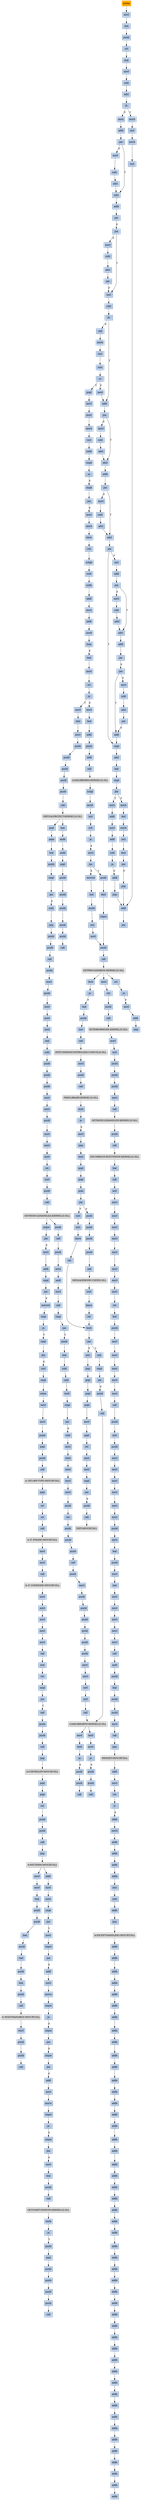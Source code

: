 strict digraph G {
	graph [bgcolor=transparent,
		name=G
	];
	node [color=lightsteelblue,
		fillcolor=lightsteelblue,
		shape=rectangle,
		style=filled
	];
	a0x0041df00pusha_	[color=lightgrey,
		fillcolor=orange,
		label=pusha];
	a0x0041df01movl_0x413000UINT32_esi	[label=movl];
	a0x0041df00pusha_ -> a0x0041df01movl_0x413000UINT32_esi	[color="#000000"];
	a0x0041df06leal__73728esi__edi	[label=leal];
	a0x0041df01movl_0x413000UINT32_esi -> a0x0041df06leal__73728esi__edi	[color="#000000"];
	a0x0041df0cpushl_edi	[label=pushl];
	a0x0041df06leal__73728esi__edi -> a0x0041df0cpushl_edi	[color="#000000"];
	a0x0041df0dorl_0xffffffffUINT8_ebp	[label=orl];
	a0x0041df0cpushl_edi -> a0x0041df0dorl_0xffffffffUINT8_ebp	[color="#000000"];
	a0x0041df10jmp_0x0041df22	[label=jmp];
	a0x0041df0dorl_0xffffffffUINT8_ebp -> a0x0041df10jmp_0x0041df22	[color="#000000"];
	a0x0041df22movl_esi__ebx	[label=movl];
	a0x0041df10jmp_0x0041df22 -> a0x0041df22movl_esi__ebx	[color="#000000"];
	a0x0041df24subl_0xfffffffcUINT8_esi	[label=subl];
	a0x0041df22movl_esi__ebx -> a0x0041df24subl_0xfffffffcUINT8_esi	[color="#000000"];
	a0x0041df27adcl_ebx_ebx	[label=adcl];
	a0x0041df24subl_0xfffffffcUINT8_esi -> a0x0041df27adcl_ebx_ebx	[color="#000000"];
	a0x0041df29jb_0x0041df18	[label=jb];
	a0x0041df27adcl_ebx_ebx -> a0x0041df29jb_0x0041df18	[color="#000000"];
	a0x0041df18movb_esi__al	[label=movb];
	a0x0041df29jb_0x0041df18 -> a0x0041df18movb_esi__al	[color="#000000",
		label=T];
	a0x0041df2bmovl_0x1UINT32_eax	[label=movl];
	a0x0041df29jb_0x0041df18 -> a0x0041df2bmovl_0x1UINT32_eax	[color="#000000",
		label=F];
	a0x0041df1aincl_esi	[label=incl];
	a0x0041df18movb_esi__al -> a0x0041df1aincl_esi	[color="#000000"];
	a0x0041df1bmovb_al_edi_	[label=movb];
	a0x0041df1aincl_esi -> a0x0041df1bmovb_al_edi_	[color="#000000"];
	a0x0041df1dincl_edi	[label=incl];
	a0x0041df1bmovb_al_edi_ -> a0x0041df1dincl_edi	[color="#000000"];
	a0x0041df1eaddl_ebx_ebx	[label=addl];
	a0x0041df1dincl_edi -> a0x0041df1eaddl_ebx_ebx	[color="#000000"];
	a0x0041df20jne_0x0041df29	[label=jne];
	a0x0041df1eaddl_ebx_ebx -> a0x0041df20jne_0x0041df29	[color="#000000"];
	a0x0041df30addl_ebx_ebx	[label=addl];
	a0x0041df2bmovl_0x1UINT32_eax -> a0x0041df30addl_ebx_ebx	[color="#000000"];
	a0x0041df32jne_0x0041df3b	[label=jne];
	a0x0041df30addl_ebx_ebx -> a0x0041df32jne_0x0041df3b	[color="#000000"];
	a0x0041df3badcl_eax_eax	[label=adcl];
	a0x0041df32jne_0x0041df3b -> a0x0041df3badcl_eax_eax	[color="#000000",
		label=T];
	a0x0041df34movl_esi__ebx	[label=movl];
	a0x0041df32jne_0x0041df3b -> a0x0041df34movl_esi__ebx	[color="#000000",
		label=F];
	a0x0041df3daddl_ebx_ebx	[label=addl];
	a0x0041df3badcl_eax_eax -> a0x0041df3daddl_ebx_ebx	[color="#000000"];
	a0x0041df3fjae_0x0041df30	[label=jae];
	a0x0041df3daddl_ebx_ebx -> a0x0041df3fjae_0x0041df30	[color="#000000"];
	a0x0041df41jne_0x0041df4c	[label=jne];
	a0x0041df3fjae_0x0041df30 -> a0x0041df41jne_0x0041df4c	[color="#000000",
		label=F];
	a0x0041df4cxorl_ecx_ecx	[label=xorl];
	a0x0041df41jne_0x0041df4c -> a0x0041df4cxorl_ecx_ecx	[color="#000000",
		label=T];
	a0x0041df43movl_esi__ebx	[label=movl];
	a0x0041df41jne_0x0041df4c -> a0x0041df43movl_esi__ebx	[color="#000000",
		label=F];
	a0x0041df4esubl_0x3UINT8_eax	[label=subl];
	a0x0041df4cxorl_ecx_ecx -> a0x0041df4esubl_0x3UINT8_eax	[color="#000000"];
	a0x0041df51jb_0x0041df60	[label=jb];
	a0x0041df4esubl_0x3UINT8_eax -> a0x0041df51jb_0x0041df60	[color="#000000"];
	a0x0041df60addl_ebx_ebx	[label=addl];
	a0x0041df51jb_0x0041df60 -> a0x0041df60addl_ebx_ebx	[color="#000000",
		label=T];
	a0x0041df53shll_0x8UINT8_eax	[label=shll];
	a0x0041df51jb_0x0041df60 -> a0x0041df53shll_0x8UINT8_eax	[color="#000000",
		label=F];
	a0x0041df62jne_0x0041df6b	[label=jne];
	a0x0041df60addl_ebx_ebx -> a0x0041df62jne_0x0041df6b	[color="#000000"];
	a0x0041df6badcl_ecx_ecx	[label=adcl];
	a0x0041df62jne_0x0041df6b -> a0x0041df6badcl_ecx_ecx	[color="#000000",
		label=T];
	a0x0041df64movl_esi__ebx	[label=movl];
	a0x0041df62jne_0x0041df6b -> a0x0041df64movl_esi__ebx	[color="#000000",
		label=F];
	a0x0041df6daddl_ebx_ebx	[label=addl];
	a0x0041df6badcl_ecx_ecx -> a0x0041df6daddl_ebx_ebx	[color="#000000"];
	a0x0041df6fjne_0x0041df78	[label=jne];
	a0x0041df6daddl_ebx_ebx -> a0x0041df6fjne_0x0041df78	[color="#000000"];
	a0x0041df78adcl_ecx_ecx	[label=adcl];
	a0x0041df6fjne_0x0041df78 -> a0x0041df78adcl_ecx_ecx	[color="#000000",
		label=T];
	a0x0041df71movl_esi__ebx	[label=movl];
	a0x0041df6fjne_0x0041df78 -> a0x0041df71movl_esi__ebx	[color="#000000",
		label=F];
	a0x0041df7ajne_0x0041df9c	[label=jne];
	a0x0041df78adcl_ecx_ecx -> a0x0041df7ajne_0x0041df9c	[color="#000000"];
	a0x0041df9ccmpl_0xfffff300UINT32_ebp	[label=cmpl];
	a0x0041df7ajne_0x0041df9c -> a0x0041df9ccmpl_0xfffff300UINT32_ebp	[color="#000000",
		label=T];
	a0x0041df7cincl_ecx	[label=incl];
	a0x0041df7ajne_0x0041df9c -> a0x0041df7cincl_ecx	[color="#000000",
		label=F];
	a0x0041dfa2adcl_0x1UINT8_ecx	[label=adcl];
	a0x0041df9ccmpl_0xfffff300UINT32_ebp -> a0x0041dfa2adcl_0x1UINT8_ecx	[color="#000000"];
	a0x0041dfa5leal_ediebp__edx	[label=leal];
	a0x0041dfa2adcl_0x1UINT8_ecx -> a0x0041dfa5leal_ediebp__edx	[color="#000000"];
	a0x0041dfa8cmpl_0xfffffffcUINT8_ebp	[label=cmpl];
	a0x0041dfa5leal_ediebp__edx -> a0x0041dfa8cmpl_0xfffffffcUINT8_ebp	[color="#000000"];
	a0x0041dfabjbe_0x0041dfbc	[label=jbe];
	a0x0041dfa8cmpl_0xfffffffcUINT8_ebp -> a0x0041dfabjbe_0x0041dfbc	[color="#000000"];
	a0x0041dfadmovb_edx__al	[label=movb];
	a0x0041dfabjbe_0x0041dfbc -> a0x0041dfadmovb_edx__al	[color="#000000",
		label=F];
	a0x0041dfbcmovl_edx__eax	[label=movl];
	a0x0041dfabjbe_0x0041dfbc -> a0x0041dfbcmovl_edx__eax	[color="#000000",
		label=T];
	a0x0041dfafincl_edx	[label=incl];
	a0x0041dfadmovb_edx__al -> a0x0041dfafincl_edx	[color="#000000"];
	a0x0041dfb0movb_al_edi_	[label=movb];
	a0x0041dfafincl_edx -> a0x0041dfb0movb_al_edi_	[color="#000000"];
	a0x0041dfb2incl_edi	[label=incl];
	a0x0041dfb0movb_al_edi_ -> a0x0041dfb2incl_edi	[color="#000000"];
	a0x0041dfb3decl_ecx	[label=decl];
	a0x0041dfb2incl_edi -> a0x0041dfb3decl_ecx	[color="#000000"];
	a0x0041dfb4jne_0x0041dfad	[label=jne];
	a0x0041dfb3decl_ecx -> a0x0041dfb4jne_0x0041dfad	[color="#000000"];
	a0x0041dfb6jmp_0x0041df1e	[label=jmp];
	a0x0041dfb4jne_0x0041dfad -> a0x0041dfb6jmp_0x0041df1e	[color="#000000",
		label=F];
	a0x0041dfb6jmp_0x0041df1e -> a0x0041df1eaddl_ebx_ebx	[color="#000000"];
	a0x0041df56movb_esi__al	[label=movb];
	a0x0041df53shll_0x8UINT8_eax -> a0x0041df56movb_esi__al	[color="#000000"];
	a0x0041df58incl_esi	[label=incl];
	a0x0041df56movb_esi__al -> a0x0041df58incl_esi	[color="#000000"];
	a0x0041df59xorl_0xffffffffUINT8_eax	[label=xorl];
	a0x0041df58incl_esi -> a0x0041df59xorl_0xffffffffUINT8_eax	[color="#000000"];
	a0x0041df5cje_0x0041dfd2	[label=je];
	a0x0041df59xorl_0xffffffffUINT8_eax -> a0x0041df5cje_0x0041dfd2	[color="#000000"];
	a0x0041df5emovl_eax_ebp	[label=movl];
	a0x0041df5cje_0x0041dfd2 -> a0x0041df5emovl_eax_ebp	[color="#000000",
		label=F];
	a0x0041dfd2popl_esi	[label=popl];
	a0x0041df5cje_0x0041dfd2 -> a0x0041dfd2popl_esi	[color="#000000",
		label=T];
	a0x0041df5emovl_eax_ebp -> a0x0041df60addl_ebx_ebx	[color="#000000"];
	a0x0041dfbeaddl_0x4UINT8_edx	[label=addl];
	a0x0041dfbcmovl_edx__eax -> a0x0041dfbeaddl_0x4UINT8_edx	[color="#000000"];
	a0x0041dfc1movl_eax_edi_	[label=movl];
	a0x0041dfbeaddl_0x4UINT8_edx -> a0x0041dfc1movl_eax_edi_	[color="#000000"];
	a0x0041dfc3addl_0x4UINT8_edi	[label=addl];
	a0x0041dfc1movl_eax_edi_ -> a0x0041dfc3addl_0x4UINT8_edi	[color="#000000"];
	a0x0041dfc6subl_0x4UINT8_ecx	[label=subl];
	a0x0041dfc3addl_0x4UINT8_edi -> a0x0041dfc6subl_0x4UINT8_ecx	[color="#000000"];
	a0x0041dfc9ja_0x0041dfbc	[label=ja];
	a0x0041dfc6subl_0x4UINT8_ecx -> a0x0041dfc9ja_0x0041dfbc	[color="#000000"];
	a0x0041dfcbaddl_ecx_edi	[label=addl];
	a0x0041dfc9ja_0x0041dfbc -> a0x0041dfcbaddl_ecx_edi	[color="#000000",
		label=F];
	a0x0041dfcdjmp_0x0041df1e	[label=jmp];
	a0x0041dfcbaddl_ecx_edi -> a0x0041dfcdjmp_0x0041df1e	[color="#000000"];
	a0x0041dfcdjmp_0x0041df1e -> a0x0041df1eaddl_ebx_ebx	[color="#000000"];
	a0x0041df36subl_0xfffffffcUINT8_esi	[label=subl];
	a0x0041df34movl_esi__ebx -> a0x0041df36subl_0xfffffffcUINT8_esi	[color="#000000"];
	a0x0041df39adcl_ebx_ebx	[label=adcl];
	a0x0041df36subl_0xfffffffcUINT8_esi -> a0x0041df39adcl_ebx_ebx	[color="#000000"];
	a0x0041df39adcl_ebx_ebx -> a0x0041df3badcl_eax_eax	[color="#000000"];
	a0x0041df45subl_0xfffffffcUINT8_esi	[label=subl];
	a0x0041df43movl_esi__ebx -> a0x0041df45subl_0xfffffffcUINT8_esi	[color="#000000"];
	a0x0041df48adcl_ebx_ebx	[label=adcl];
	a0x0041df45subl_0xfffffffcUINT8_esi -> a0x0041df48adcl_ebx_ebx	[color="#000000"];
	a0x0041df4ajae_0x0041df30	[label=jae];
	a0x0041df48adcl_ebx_ebx -> a0x0041df4ajae_0x0041df30	[color="#000000"];
	a0x0041df4ajae_0x0041df30 -> a0x0041df4cxorl_ecx_ecx	[color="#000000",
		label=F];
	a0x0041df73subl_0xfffffffcUINT8_esi	[label=subl];
	a0x0041df71movl_esi__ebx -> a0x0041df73subl_0xfffffffcUINT8_esi	[color="#000000"];
	a0x0041df76adcl_ebx_ebx	[label=adcl];
	a0x0041df73subl_0xfffffffcUINT8_esi -> a0x0041df76adcl_ebx_ebx	[color="#000000"];
	a0x0041df76adcl_ebx_ebx -> a0x0041df78adcl_ecx_ecx	[color="#000000"];
	a0x0041df7daddl_ebx_ebx	[label=addl];
	a0x0041df7cincl_ecx -> a0x0041df7daddl_ebx_ebx	[color="#000000"];
	a0x0041df7fjne_0x0041df88	[label=jne];
	a0x0041df7daddl_ebx_ebx -> a0x0041df7fjne_0x0041df88	[color="#000000"];
	a0x0041df88adcl_ecx_ecx	[label=adcl];
	a0x0041df7fjne_0x0041df88 -> a0x0041df88adcl_ecx_ecx	[color="#000000",
		label=T];
	a0x0041df81movl_esi__ebx	[label=movl];
	a0x0041df7fjne_0x0041df88 -> a0x0041df81movl_esi__ebx	[color="#000000",
		label=F];
	a0x0041df8aaddl_ebx_ebx	[label=addl];
	a0x0041df88adcl_ecx_ecx -> a0x0041df8aaddl_ebx_ebx	[color="#000000"];
	a0x0041df8cjae_0x0041df7d	[label=jae];
	a0x0041df8aaddl_ebx_ebx -> a0x0041df8cjae_0x0041df7d	[color="#000000"];
	a0x0041df8ejne_0x0041df99	[label=jne];
	a0x0041df8cjae_0x0041df7d -> a0x0041df8ejne_0x0041df99	[color="#000000",
		label=F];
	a0x0041df99addl_0x2UINT8_ecx	[label=addl];
	a0x0041df8ejne_0x0041df99 -> a0x0041df99addl_0x2UINT8_ecx	[color="#000000",
		label=T];
	a0x0041df90movl_esi__ebx	[label=movl];
	a0x0041df8ejne_0x0041df99 -> a0x0041df90movl_esi__ebx	[color="#000000",
		label=F];
	a0x0041df99addl_0x2UINT8_ecx -> a0x0041df9ccmpl_0xfffff300UINT32_ebp	[color="#000000"];
	a0x0041df83subl_0xfffffffcUINT8_esi	[label=subl];
	a0x0041df81movl_esi__ebx -> a0x0041df83subl_0xfffffffcUINT8_esi	[color="#000000"];
	a0x0041df86adcl_ebx_ebx	[label=adcl];
	a0x0041df83subl_0xfffffffcUINT8_esi -> a0x0041df86adcl_ebx_ebx	[color="#000000"];
	a0x0041df86adcl_ebx_ebx -> a0x0041df88adcl_ecx_ecx	[color="#000000"];
	a0x0041df92subl_0xfffffffcUINT8_esi	[label=subl];
	a0x0041df90movl_esi__ebx -> a0x0041df92subl_0xfffffffcUINT8_esi	[color="#000000"];
	a0x0041df95adcl_ebx_ebx	[label=adcl];
	a0x0041df92subl_0xfffffffcUINT8_esi -> a0x0041df95adcl_ebx_ebx	[color="#000000"];
	a0x0041df97jae_0x0041df7d	[label=jae];
	a0x0041df95adcl_ebx_ebx -> a0x0041df97jae_0x0041df7d	[color="#000000"];
	a0x0041df97jae_0x0041df7d -> a0x0041df99addl_0x2UINT8_ecx	[color="#000000",
		label=F];
	a0x0041df66subl_0xfffffffcUINT8_esi	[label=subl];
	a0x0041df64movl_esi__ebx -> a0x0041df66subl_0xfffffffcUINT8_esi	[color="#000000"];
	a0x0041df69adcl_ebx_ebx	[label=adcl];
	a0x0041df66subl_0xfffffffcUINT8_esi -> a0x0041df69adcl_ebx_ebx	[color="#000000"];
	a0x0041df69adcl_ebx_ebx -> a0x0041df6badcl_ecx_ecx	[color="#000000"];
	a0x0041dfd3movl_esi_edi	[label=movl];
	a0x0041dfd2popl_esi -> a0x0041dfd3movl_esi_edi	[color="#000000"];
	a0x0041dfd5movl_0x59aUINT32_ecx	[label=movl];
	a0x0041dfd3movl_esi_edi -> a0x0041dfd5movl_0x59aUINT32_ecx	[color="#000000"];
	a0x0041dfdamovb_edi__al	[label=movb];
	a0x0041dfd5movl_0x59aUINT32_ecx -> a0x0041dfdamovb_edi__al	[color="#000000"];
	a0x0041dfdcincl_edi	[label=incl];
	a0x0041dfdamovb_edi__al -> a0x0041dfdcincl_edi	[color="#000000"];
	a0x0041dfddsubb_0xffffffe8UINT8_al	[label=subb];
	a0x0041dfdcincl_edi -> a0x0041dfddsubb_0xffffffe8UINT8_al	[color="#000000"];
	a0x0041dfdfcmpb_0x1UINT8_al	[label=cmpb];
	a0x0041dfddsubb_0xffffffe8UINT8_al -> a0x0041dfdfcmpb_0x1UINT8_al	[color="#000000"];
	a0x0041dfe1ja_0x0041dfda	[label=ja];
	a0x0041dfdfcmpb_0x1UINT8_al -> a0x0041dfe1ja_0x0041dfda	[color="#000000"];
	a0x0041dfe3cmpb_0x1UINT8_edi_	[label=cmpb];
	a0x0041dfe1ja_0x0041dfda -> a0x0041dfe3cmpb_0x1UINT8_edi_	[color="#000000",
		label=F];
	a0x0041dfe6jne_0x0041dfda	[label=jne];
	a0x0041dfe3cmpb_0x1UINT8_edi_ -> a0x0041dfe6jne_0x0041dfda	[color="#000000"];
	a0x0041dfe8movl_edi__eax	[label=movl];
	a0x0041dfe6jne_0x0041dfda -> a0x0041dfe8movl_edi__eax	[color="#000000",
		label=F];
	a0x0041dfeamovb_0x4edi__bl	[label=movb];
	a0x0041dfe8movl_edi__eax -> a0x0041dfeamovb_0x4edi__bl	[color="#000000"];
	a0x0041dfedshrw_0x8UINT8_ax	[label=shrw];
	a0x0041dfeamovb_0x4edi__bl -> a0x0041dfedshrw_0x8UINT8_ax	[color="#000000"];
	a0x0041dff1roll_0x10UINT8_eax	[label=roll];
	a0x0041dfedshrw_0x8UINT8_ax -> a0x0041dff1roll_0x10UINT8_eax	[color="#000000"];
	a0x0041dff4xchgb_al_ah	[label=xchgb];
	a0x0041dff1roll_0x10UINT8_eax -> a0x0041dff4xchgb_al_ah	[color="#000000"];
	a0x0041dff6subl_edi_eax	[label=subl];
	a0x0041dff4xchgb_al_ah -> a0x0041dff6subl_edi_eax	[color="#000000"];
	a0x0041dff8subb_0xffffffe8UINT8_bl	[label=subb];
	a0x0041dff6subl_edi_eax -> a0x0041dff8subb_0xffffffe8UINT8_bl	[color="#000000"];
	a0x0041dffbaddl_esi_eax	[label=addl];
	a0x0041dff8subb_0xffffffe8UINT8_bl -> a0x0041dffbaddl_esi_eax	[color="#000000"];
	a0x0041dffdmovl_eax_edi_	[label=movl];
	a0x0041dffbaddl_esi_eax -> a0x0041dffdmovl_eax_edi_	[color="#000000"];
	a0x0041dfffaddl_0x5UINT8_edi	[label=addl];
	a0x0041dffdmovl_eax_edi_ -> a0x0041dfffaddl_0x5UINT8_edi	[color="#000000"];
	a0x0041e002movb_bl_al	[label=movb];
	a0x0041dfffaddl_0x5UINT8_edi -> a0x0041e002movb_bl_al	[color="#000000"];
	a0x0041e004loop_0x0041dfdf	[label=loop];
	a0x0041e002movb_bl_al -> a0x0041e004loop_0x0041dfdf	[color="#000000"];
	a0x0041e006leal_0x1b000esi__edi	[label=leal];
	a0x0041e004loop_0x0041dfdf -> a0x0041e006leal_0x1b000esi__edi	[color="#000000",
		label=F];
	a0x0041e00cmovl_edi__eax	[label=movl];
	a0x0041e006leal_0x1b000esi__edi -> a0x0041e00cmovl_edi__eax	[color="#000000"];
	a0x0041e00eorl_eax_eax	[label=orl];
	a0x0041e00cmovl_edi__eax -> a0x0041e00eorl_eax_eax	[color="#000000"];
	a0x0041e010je_0x0041e057	[label=je];
	a0x0041e00eorl_eax_eax -> a0x0041e010je_0x0041e057	[color="#000000"];
	a0x0041e012movl_0x4edi__ebx	[label=movl];
	a0x0041e010je_0x0041e057 -> a0x0041e012movl_0x4edi__ebx	[color="#000000",
		label=F];
	a0x0041e057movl_0x20690esi__ebp	[label=movl];
	a0x0041e010je_0x0041e057 -> a0x0041e057movl_0x20690esi__ebp	[color="#000000",
		label=T];
	a0x0041e015leal_0x205b8eaxesi__eax	[label=leal];
	a0x0041e012movl_0x4edi__ebx -> a0x0041e015leal_0x205b8eaxesi__eax	[color="#000000"];
	a0x0041e01caddl_esi_ebx	[label=addl];
	a0x0041e015leal_0x205b8eaxesi__eax -> a0x0041e01caddl_esi_ebx	[color="#000000"];
	a0x0041e01epushl_eax	[label=pushl];
	a0x0041e01caddl_esi_ebx -> a0x0041e01epushl_eax	[color="#000000"];
	a0x0041e01faddl_0x8UINT8_edi	[label=addl];
	a0x0041e01epushl_eax -> a0x0041e01faddl_0x8UINT8_edi	[color="#000000"];
	a0x0041e022call_0x20684esi_	[label=call];
	a0x0041e01faddl_0x8UINT8_edi -> a0x0041e022call_0x20684esi_	[color="#000000"];
	LOADLIBRARYA_KERNEL32_DLL	[color=lightgrey,
		fillcolor=lightgrey,
		label="LOADLIBRARYA-KERNEL32-DLL"];
	a0x0041e022call_0x20684esi_ -> LOADLIBRARYA_KERNEL32_DLL	[color="#000000"];
	a0x0041e028xchgl_eax_ebp	[label=xchgl];
	LOADLIBRARYA_KERNEL32_DLL -> a0x0041e028xchgl_eax_ebp	[color="#000000"];
	a0x0041e029movb_edi__al	[label=movb];
	a0x0041e028xchgl_eax_ebp -> a0x0041e029movb_edi__al	[color="#000000"];
	a0x0041e02bincl_edi	[label=incl];
	a0x0041e029movb_edi__al -> a0x0041e02bincl_edi	[color="#000000"];
	a0x0041e02corb_al_al	[label=orb];
	a0x0041e02bincl_edi -> a0x0041e02corb_al_al	[color="#000000"];
	a0x0041e02eje_0x0041e00c	[label=je];
	a0x0041e02corb_al_al -> a0x0041e02eje_0x0041e00c	[color="#000000"];
	a0x0041e030movl_edi_ecx	[label=movl];
	a0x0041e02eje_0x0041e00c -> a0x0041e030movl_edi_ecx	[color="#000000",
		label=F];
	a0x0041e032jns_0x0041e03b	[label=jns];
	a0x0041e030movl_edi_ecx -> a0x0041e032jns_0x0041e03b	[color="#000000"];
	a0x0041e03bpushl_edi	[label=pushl];
	a0x0041e032jns_0x0041e03b -> a0x0041e03bpushl_edi	[color="#000000",
		label=T];
	a0x0041e034movzwl_edi__eax	[label=movzwl];
	a0x0041e032jns_0x0041e03b -> a0x0041e034movzwl_edi__eax	[color="#000000",
		label=F];
	a0x0041e03cdecl_eax	[label=decl];
	a0x0041e03bpushl_edi -> a0x0041e03cdecl_eax	[color="#000000"];
	a0x0041e03drepnz_scasb_es_edi__al	[label=repnz];
	a0x0041e03cdecl_eax -> a0x0041e03drepnz_scasb_es_edi__al	[color="#000000"];
	a0x0041e03fpushl_ebp	[label=pushl];
	a0x0041e03drepnz_scasb_es_edi__al -> a0x0041e03fpushl_ebp	[color="#000000"];
	a0x0041e040call_0x2068cesi_	[label=call];
	a0x0041e03fpushl_ebp -> a0x0041e040call_0x2068cesi_	[color="#000000"];
	GETPROCADDRESS_KERNEL32_DLL	[color=lightgrey,
		fillcolor=lightgrey,
		label="GETPROCADDRESS-KERNEL32-DLL"];
	a0x0041e040call_0x2068cesi_ -> GETPROCADDRESS_KERNEL32_DLL	[color="#000000"];
	a0x0041e046orl_eax_eax	[label=orl];
	GETPROCADDRESS_KERNEL32_DLL -> a0x0041e046orl_eax_eax	[color="#000000"];
	a0x004027cetestl_eax_eax	[label=testl];
	GETPROCADDRESS_KERNEL32_DLL -> a0x004027cetestl_eax_eax	[color="#000000"];
	a0x0040c585movl_eax_0x4132f4	[label=movl];
	GETPROCADDRESS_KERNEL32_DLL -> a0x0040c585movl_eax_0x4132f4	[color="#000000"];
	a0x0041e048je_0x0041e051	[label=je];
	a0x0041e046orl_eax_eax -> a0x0041e048je_0x0041e051	[color="#000000"];
	a0x0041e04amovl_eax_ebx_	[label=movl];
	a0x0041e048je_0x0041e051 -> a0x0041e04amovl_eax_ebx_	[color="#000000",
		label=F];
	a0x0041e04caddl_0x4UINT8_ebx	[label=addl];
	a0x0041e04amovl_eax_ebx_ -> a0x0041e04caddl_0x4UINT8_ebx	[color="#000000"];
	a0x0041e04fjmp_0x0041e029	[label=jmp];
	a0x0041e04caddl_0x4UINT8_ebx -> a0x0041e04fjmp_0x0041e029	[color="#000000"];
	a0x0041e037incl_edi	[label=incl];
	a0x0041e034movzwl_edi__eax -> a0x0041e037incl_edi	[color="#000000"];
	a0x0041e038pushl_eax	[label=pushl];
	a0x0041e037incl_edi -> a0x0041e038pushl_eax	[color="#000000"];
	a0x0041e039incl_edi	[label=incl];
	a0x0041e038pushl_eax -> a0x0041e039incl_edi	[color="#000000"];
	a0x0041e03amovl_0xaef24857UINT32_ecx	[label=movl];
	a0x0041e039incl_edi -> a0x0041e03amovl_0xaef24857UINT32_ecx	[color="#000000"];
	a0x0041e03amovl_0xaef24857UINT32_ecx -> a0x0041e03fpushl_ebp	[color="#000000"];
	a0x0041e05dleal__4096esi__edi	[label=leal];
	a0x0041e057movl_0x20690esi__ebp -> a0x0041e05dleal__4096esi__edi	[color="#000000"];
	a0x0041e063movl_0x1000UINT32_ebx	[label=movl];
	a0x0041e05dleal__4096esi__edi -> a0x0041e063movl_0x1000UINT32_ebx	[color="#000000"];
	a0x0041e068pushl_eax	[label=pushl];
	a0x0041e063movl_0x1000UINT32_ebx -> a0x0041e068pushl_eax	[color="#000000"];
	a0x0041e069pushl_esp	[label=pushl];
	a0x0041e068pushl_eax -> a0x0041e069pushl_esp	[color="#000000"];
	a0x0041e06apushl_0x4UINT8	[label=pushl];
	a0x0041e069pushl_esp -> a0x0041e06apushl_0x4UINT8	[color="#000000"];
	a0x0041e06cpushl_ebx	[label=pushl];
	a0x0041e06apushl_0x4UINT8 -> a0x0041e06cpushl_ebx	[color="#000000"];
	a0x0041e06dpushl_edi	[label=pushl];
	a0x0041e06cpushl_ebx -> a0x0041e06dpushl_edi	[color="#000000"];
	a0x0041e06ecall_ebp	[label=call];
	a0x0041e06dpushl_edi -> a0x0041e06ecall_ebp	[color="#000000"];
	VIRTUALPROTECT_KERNEL32_DLL	[color=lightgrey,
		fillcolor=lightgrey,
		label="VIRTUALPROTECT-KERNEL32-DLL"];
	a0x0041e06ecall_ebp -> VIRTUALPROTECT_KERNEL32_DLL	[color="#000000"];
	a0x0041e070leal_0x217edi__eax	[label=leal];
	VIRTUALPROTECT_KERNEL32_DLL -> a0x0041e070leal_0x217edi__eax	[color="#000000"];
	a0x0041e085popl_eax	[label=popl];
	VIRTUALPROTECT_KERNEL32_DLL -> a0x0041e085popl_eax	[color="#000000"];
	a0x0041e076andb_0x7fUINT8_eax_	[label=andb];
	a0x0041e070leal_0x217edi__eax -> a0x0041e076andb_0x7fUINT8_eax_	[color="#000000"];
	a0x0041e079andb_0x7fUINT8_0x28eax_	[label=andb];
	a0x0041e076andb_0x7fUINT8_eax_ -> a0x0041e079andb_0x7fUINT8_0x28eax_	[color="#000000"];
	a0x0041e07dpopl_eax	[label=popl];
	a0x0041e079andb_0x7fUINT8_0x28eax_ -> a0x0041e07dpopl_eax	[color="#000000"];
	a0x0041e07epushl_eax	[label=pushl];
	a0x0041e07dpopl_eax -> a0x0041e07epushl_eax	[color="#000000"];
	a0x0041e07fpushl_esp	[label=pushl];
	a0x0041e07epushl_eax -> a0x0041e07fpushl_esp	[color="#000000"];
	a0x0041e080pushl_eax	[label=pushl];
	a0x0041e07fpushl_esp -> a0x0041e080pushl_eax	[color="#000000"];
	a0x0041e081pushl_ebx	[label=pushl];
	a0x0041e080pushl_eax -> a0x0041e081pushl_ebx	[color="#000000"];
	a0x0041e082pushl_edi	[label=pushl];
	a0x0041e081pushl_ebx -> a0x0041e082pushl_edi	[color="#000000"];
	a0x0041e083call_ebp	[label=call];
	a0x0041e082pushl_edi -> a0x0041e083call_ebp	[color="#000000"];
	a0x0041e086popa_	[label=popa];
	a0x0041e085popl_eax -> a0x0041e086popa_	[color="#000000"];
	a0x0041e087leal__128esp__eax	[label=leal];
	a0x0041e086popa_ -> a0x0041e087leal__128esp__eax	[color="#000000"];
	a0x0041e08bpushl_0x0UINT8	[label=pushl];
	a0x0041e087leal__128esp__eax -> a0x0041e08bpushl_0x0UINT8	[color="#000000"];
	a0x0041e08dcmpl_eax_esp	[label=cmpl];
	a0x0041e08bpushl_0x0UINT8 -> a0x0041e08dcmpl_eax_esp	[color="#000000"];
	a0x0041e08fjne_0x0041e08b	[label=jne];
	a0x0041e08dcmpl_eax_esp -> a0x0041e08fjne_0x0041e08b	[color="#000000"];
	a0x0041e091subl_0xffffff80UINT8_esp	[label=subl];
	a0x0041e08fjne_0x0041e08b -> a0x0041e091subl_0xffffff80UINT8_esp	[color="#000000",
		label=F];
	a0x0041e094jmp_0x0040e52e	[label=jmp];
	a0x0041e091subl_0xffffff80UINT8_esp -> a0x0041e094jmp_0x0040e52e	[color="#000000"];
	a0x0040e52epushl_0x70UINT8	[label=pushl];
	a0x0041e094jmp_0x0040e52e -> a0x0040e52epushl_0x70UINT8	[color="#000000"];
	a0x0040e530pushl_0x40f3f0UINT32	[label=pushl];
	a0x0040e52epushl_0x70UINT8 -> a0x0040e530pushl_0x40f3f0UINT32	[color="#000000"];
	a0x0040e535call_0x40e740	[label=call];
	a0x0040e530pushl_0x40f3f0UINT32 -> a0x0040e535call_0x40e740	[color="#000000"];
	a0x0040e740pushl_0x40e790UINT32	[label=pushl];
	a0x0040e535call_0x40e740 -> a0x0040e740pushl_0x40e790UINT32	[color="#000000"];
	a0x0040e745movl_fs_0_eax	[label=movl];
	a0x0040e740pushl_0x40e790UINT32 -> a0x0040e745movl_fs_0_eax	[color="#000000"];
	a0x0040e74bpushl_eax	[label=pushl];
	a0x0040e745movl_fs_0_eax -> a0x0040e74bpushl_eax	[color="#000000"];
	a0x0040e74cmovl_esp_fs_0	[label=movl];
	a0x0040e74bpushl_eax -> a0x0040e74cmovl_esp_fs_0	[color="#000000"];
	a0x0040e753movl_0x10esp__eax	[label=movl];
	a0x0040e74cmovl_esp_fs_0 -> a0x0040e753movl_0x10esp__eax	[color="#000000"];
	a0x0040e757movl_ebp_0x10esp_	[label=movl];
	a0x0040e753movl_0x10esp__eax -> a0x0040e757movl_ebp_0x10esp_	[color="#000000"];
	a0x0040e75bleal_0x10esp__ebp	[label=leal];
	a0x0040e757movl_ebp_0x10esp_ -> a0x0040e75bleal_0x10esp__ebp	[color="#000000"];
	a0x0040e75fsubl_eax_esp	[label=subl];
	a0x0040e75bleal_0x10esp__ebp -> a0x0040e75fsubl_eax_esp	[color="#000000"];
	a0x0040e761pushl_ebx	[label=pushl];
	a0x0040e75fsubl_eax_esp -> a0x0040e761pushl_ebx	[color="#000000"];
	a0x0040e762pushl_esi	[label=pushl];
	a0x0040e761pushl_ebx -> a0x0040e762pushl_esi	[color="#000000"];
	a0x0040e763pushl_edi	[label=pushl];
	a0x0040e762pushl_esi -> a0x0040e763pushl_edi	[color="#000000"];
	a0x0040e764movl__8ebp__eax	[label=movl];
	a0x0040e763pushl_edi -> a0x0040e764movl__8ebp__eax	[color="#000000"];
	a0x0040e767movl_esp__24ebp_	[label=movl];
	a0x0040e764movl__8ebp__eax -> a0x0040e767movl_esp__24ebp_	[color="#000000"];
	a0x0040e76apushl_eax	[label=pushl];
	a0x0040e767movl_esp__24ebp_ -> a0x0040e76apushl_eax	[color="#000000"];
	a0x0040e76bmovl__4ebp__eax	[label=movl];
	a0x0040e76apushl_eax -> a0x0040e76bmovl__4ebp__eax	[color="#000000"];
	a0x0040e76emovl_0xffffffffUINT32__4ebp_	[label=movl];
	a0x0040e76bmovl__4ebp__eax -> a0x0040e76emovl_0xffffffffUINT32__4ebp_	[color="#000000"];
	a0x0040e775movl_eax__8ebp_	[label=movl];
	a0x0040e76emovl_0xffffffffUINT32__4ebp_ -> a0x0040e775movl_eax__8ebp_	[color="#000000"];
	a0x0040e778ret	[label=ret];
	a0x0040e775movl_eax__8ebp_ -> a0x0040e778ret	[color="#000000"];
	a0x0040e53axorl_edi_edi	[label=xorl];
	a0x0040e778ret -> a0x0040e53axorl_edi_edi	[color="#000000"];
	a0x0040e53cpushl_edi	[label=pushl];
	a0x0040e53axorl_edi_edi -> a0x0040e53cpushl_edi	[color="#000000"];
	a0x0040e53dcall_0x40f084	[label=call];
	a0x0040e53cpushl_edi -> a0x0040e53dcall_0x40f084	[color="#000000"];
	GETMODULEHANDLEA_KERNEL32_DLL	[color=lightgrey,
		fillcolor=lightgrey,
		label="GETMODULEHANDLEA-KERNEL32-DLL"];
	a0x0040e53dcall_0x40f084 -> GETMODULEHANDLEA_KERNEL32_DLL	[color="#000000"];
	a0x0040e543cmpw_0x5a4dUINT16_eax_	[label=cmpw];
	GETMODULEHANDLEA_KERNEL32_DLL -> a0x0040e543cmpw_0x5a4dUINT16_eax_	[color="#000000"];
	a0x0040e6c0pushl_eax	[label=pushl];
	GETMODULEHANDLEA_KERNEL32_DLL -> a0x0040e6c0pushl_eax	[color="#000000"];
	a0x0040e548jne_0x40e569	[label=jne];
	a0x0040e543cmpw_0x5a4dUINT16_eax_ -> a0x0040e548jne_0x40e569	[color="#000000"];
	a0x0040e54amovl_0x3ceax__ecx	[label=movl];
	a0x0040e548jne_0x40e569 -> a0x0040e54amovl_0x3ceax__ecx	[color="#000000",
		label=F];
	a0x0040e54daddl_eax_ecx	[label=addl];
	a0x0040e54amovl_0x3ceax__ecx -> a0x0040e54daddl_eax_ecx	[color="#000000"];
	a0x0040e54fcmpl_0x4550UINT32_ecx_	[label=cmpl];
	a0x0040e54daddl_eax_ecx -> a0x0040e54fcmpl_0x4550UINT32_ecx_	[color="#000000"];
	a0x0040e555jne_0x40e569	[label=jne];
	a0x0040e54fcmpl_0x4550UINT32_ecx_ -> a0x0040e555jne_0x40e569	[color="#000000"];
	a0x0040e557movzwl_0x18ecx__eax	[label=movzwl];
	a0x0040e555jne_0x40e569 -> a0x0040e557movzwl_0x18ecx__eax	[color="#000000",
		label=F];
	a0x0040e55bcmpl_0x10bUINT32_eax	[label=cmpl];
	a0x0040e557movzwl_0x18ecx__eax -> a0x0040e55bcmpl_0x10bUINT32_eax	[color="#000000"];
	a0x0040e560je_0x40e581	[label=je];
	a0x0040e55bcmpl_0x10bUINT32_eax -> a0x0040e560je_0x40e581	[color="#000000"];
	a0x0040e581cmpl_0xeUINT8_0x74ecx_	[label=cmpl];
	a0x0040e560je_0x40e581 -> a0x0040e581cmpl_0xeUINT8_0x74ecx_	[color="#000000",
		label=T];
	a0x0040e585jbe_0x40e569	[label=jbe];
	a0x0040e581cmpl_0xeUINT8_0x74ecx_ -> a0x0040e585jbe_0x40e569	[color="#000000"];
	a0x0040e587xorl_eax_eax	[label=xorl];
	a0x0040e585jbe_0x40e569 -> a0x0040e587xorl_eax_eax	[color="#000000",
		label=F];
	a0x0040e589cmpl_edi_0xe8ecx_	[label=cmpl];
	a0x0040e587xorl_eax_eax -> a0x0040e589cmpl_edi_0xe8ecx_	[color="#000000"];
	a0x0040e58fsetne_al	[label=setne];
	a0x0040e589cmpl_edi_0xe8ecx_ -> a0x0040e58fsetne_al	[color="#000000"];
	a0x0040e592movl_eax__28ebp_	[label=movl];
	a0x0040e58fsetne_al -> a0x0040e592movl_eax__28ebp_	[color="#000000"];
	a0x0040e595movl_edi__4ebp_	[label=movl];
	a0x0040e592movl_eax__28ebp_ -> a0x0040e595movl_edi__4ebp_	[color="#000000"];
	a0x0040e598pushl_0x2UINT8	[label=pushl];
	a0x0040e595movl_edi__4ebp_ -> a0x0040e598pushl_0x2UINT8	[color="#000000"];
	a0x0040e59apopl_ebx	[label=popl];
	a0x0040e598pushl_0x2UINT8 -> a0x0040e59apopl_ebx	[color="#000000"];
	a0x0040e59bpushl_ebx	[label=pushl];
	a0x0040e59apopl_ebx -> a0x0040e59bpushl_ebx	[color="#000000"];
	a0x0040e59ccall_0x40f334	[label=call];
	a0x0040e59bpushl_ebx -> a0x0040e59ccall_0x40f334	[color="#000000"];
	A__SET_APP_TYPE_MSVCRT_DLL	[color=lightgrey,
		fillcolor=lightgrey,
		label="A--SET-APP-TYPE-MSVCRT-DLL"];
	a0x0040e59ccall_0x40f334 -> A__SET_APP_TYPE_MSVCRT_DLL	[color="#000000"];
	a0x0040e5a2popl_ecx	[label=popl];
	A__SET_APP_TYPE_MSVCRT_DLL -> a0x0040e5a2popl_ecx	[color="#000000"];
	a0x0040e5a3orl_0xffffffffUINT8_0x413858	[label=orl];
	a0x0040e5a2popl_ecx -> a0x0040e5a3orl_0xffffffffUINT8_0x413858	[color="#000000"];
	a0x0040e5aaorl_0xffffffffUINT8_0x41385c	[label=orl];
	a0x0040e5a3orl_0xffffffffUINT8_0x413858 -> a0x0040e5aaorl_0xffffffffUINT8_0x41385c	[color="#000000"];
	a0x0040e5b1call_0x40f330	[label=call];
	a0x0040e5aaorl_0xffffffffUINT8_0x41385c -> a0x0040e5b1call_0x40f330	[color="#000000"];
	A__P__FMODE_MSVCRT_DLL	[color=lightgrey,
		fillcolor=lightgrey,
		label="A--P--FMODE-MSVCRT-DLL"];
	a0x0040e5b1call_0x40f330 -> A__P__FMODE_MSVCRT_DLL	[color="#000000"];
	a0x0040e5b7movl_0x41241c_ecx	[label=movl];
	A__P__FMODE_MSVCRT_DLL -> a0x0040e5b7movl_0x41241c_ecx	[color="#000000"];
	a0x0040e5bdmovl_ecx_eax_	[label=movl];
	a0x0040e5b7movl_0x41241c_ecx -> a0x0040e5bdmovl_ecx_eax_	[color="#000000"];
	a0x0040e5bfcall_0x40f308	[label=call];
	a0x0040e5bdmovl_ecx_eax_ -> a0x0040e5bfcall_0x40f308	[color="#000000"];
	A__P__COMMODE_MSVCRT_DLL	[color=lightgrey,
		fillcolor=lightgrey,
		label="A--P--COMMODE-MSVCRT-DLL"];
	a0x0040e5bfcall_0x40f308 -> A__P__COMMODE_MSVCRT_DLL	[color="#000000"];
	a0x0040e5c5movl_0x412418_ecx	[label=movl];
	A__P__COMMODE_MSVCRT_DLL -> a0x0040e5c5movl_0x412418_ecx	[color="#000000"];
	a0x0040e5cbmovl_ecx_eax_	[label=movl];
	a0x0040e5c5movl_0x412418_ecx -> a0x0040e5cbmovl_ecx_eax_	[color="#000000"];
	a0x0040e5cdmovl_0x40f2e4_eax	[label=movl];
	a0x0040e5cbmovl_ecx_eax_ -> a0x0040e5cdmovl_0x40f2e4_eax	[color="#000000"];
	a0x0040e5d2movl_eax__eax	[label=movl];
	a0x0040e5cdmovl_0x40f2e4_eax -> a0x0040e5d2movl_eax__eax	[color="#000000"];
	a0x0040e5d4movl_eax_0x413854	[label=movl];
	a0x0040e5d2movl_eax__eax -> a0x0040e5d4movl_eax_0x413854	[color="#000000"];
	a0x0040e5d9call_0x40e73c	[label=call];
	a0x0040e5d4movl_eax_0x413854 -> a0x0040e5d9call_0x40e73c	[color="#000000"];
	a0x0040e73cxorl_eax_eax	[label=xorl];
	a0x0040e5d9call_0x40e73c -> a0x0040e73cxorl_eax_eax	[color="#000000"];
	a0x0040e73eret	[label=ret];
	a0x0040e73cxorl_eax_eax -> a0x0040e73eret	[color="#000000"];
	a0x0040e5decmpl_edi_0x412000	[label=cmpl];
	a0x0040e73eret -> a0x0040e5decmpl_edi_0x412000	[color="#000000"];
	a0x0040e5e4jne_0x40e5f2	[label=jne];
	a0x0040e5decmpl_edi_0x412000 -> a0x0040e5e4jne_0x40e5f2	[color="#000000"];
	a0x0040e5f2call_0x40e72a	[label=call];
	a0x0040e5e4jne_0x40e5f2 -> a0x0040e5f2call_0x40e72a	[color="#000000",
		label=T];
	a0x0040e72apushl_0x30000UINT32	[label=pushl];
	a0x0040e5f2call_0x40e72a -> a0x0040e72apushl_0x30000UINT32	[color="#000000"];
	a0x0040e72fpushl_0x10000UINT32	[label=pushl];
	a0x0040e72apushl_0x30000UINT32 -> a0x0040e72fpushl_0x10000UINT32	[color="#000000"];
	a0x0040e734call_0x40e78a	[label=call];
	a0x0040e72fpushl_0x10000UINT32 -> a0x0040e734call_0x40e78a	[color="#000000"];
	a0x0040e78ajmp_0x40f338	[label=jmp];
	a0x0040e734call_0x40e78a -> a0x0040e78ajmp_0x40f338	[color="#000000"];
	A_CONTROLFP_MSVCRT_DLL	[color=lightgrey,
		fillcolor=lightgrey,
		label="A-CONTROLFP-MSVCRT-DLL"];
	a0x0040e78ajmp_0x40f338 -> A_CONTROLFP_MSVCRT_DLL	[color="#000000"];
	a0x0040e739popl_ecx	[label=popl];
	A_CONTROLFP_MSVCRT_DLL -> a0x0040e739popl_ecx	[color="#000000"];
	a0x0040e73apopl_ecx	[label=popl];
	a0x0040e739popl_ecx -> a0x0040e73apopl_ecx	[color="#000000"];
	a0x0040e73bret	[label=ret];
	a0x0040e73apopl_ecx -> a0x0040e73bret	[color="#000000"];
	a0x0040e5f7pushl_0x40f3c4UINT32	[label=pushl];
	a0x0040e73bret -> a0x0040e5f7pushl_0x40f3c4UINT32	[color="#000000"];
	a0x0040e5fcpushl_0x40f3c0UINT32	[label=pushl];
	a0x0040e5f7pushl_0x40f3c4UINT32 -> a0x0040e5fcpushl_0x40f3c0UINT32	[color="#000000"];
	a0x0040e601call_0x40e724	[label=call];
	a0x0040e5fcpushl_0x40f3c0UINT32 -> a0x0040e601call_0x40e724	[color="#000000"];
	a0x0040e724jmp_0x40f2ec	[label=jmp];
	a0x0040e601call_0x40e724 -> a0x0040e724jmp_0x40f2ec	[color="#000000"];
	A_INITTERM_MSVCRT_DLL	[color=lightgrey,
		fillcolor=lightgrey,
		label="A-INITTERM-MSVCRT-DLL"];
	a0x0040e724jmp_0x40f2ec -> A_INITTERM_MSVCRT_DLL	[color="#000000"];
	a0x0040e606movl_0x412414_eax	[label=movl];
	A_INITTERM_MSVCRT_DLL -> a0x0040e606movl_0x412414_eax	[color="#000000"];
	a0x0040e63caddl_0x24UINT8_esp	[label=addl];
	A_INITTERM_MSVCRT_DLL -> a0x0040e63caddl_0x24UINT8_esp	[color="#000000"];
	a0x0040e60bmovl_eax__32ebp_	[label=movl];
	a0x0040e606movl_0x412414_eax -> a0x0040e60bmovl_eax__32ebp_	[color="#000000"];
	a0x0040e60eleal__32ebp__eax	[label=leal];
	a0x0040e60bmovl_eax__32ebp_ -> a0x0040e60eleal__32ebp__eax	[color="#000000"];
	a0x0040e611pushl_eax	[label=pushl];
	a0x0040e60eleal__32ebp__eax -> a0x0040e611pushl_eax	[color="#000000"];
	a0x0040e612pushl_0x412410	[label=pushl];
	a0x0040e611pushl_eax -> a0x0040e612pushl_0x412410	[color="#000000"];
	a0x0040e618leal__36ebp__eax	[label=leal];
	a0x0040e612pushl_0x412410 -> a0x0040e618leal__36ebp__eax	[color="#000000"];
	a0x0040e61bpushl_eax	[label=pushl];
	a0x0040e618leal__36ebp__eax -> a0x0040e61bpushl_eax	[color="#000000"];
	a0x0040e61cleal__40ebp__eax	[label=leal];
	a0x0040e61bpushl_eax -> a0x0040e61cleal__40ebp__eax	[color="#000000"];
	a0x0040e61fpushl_eax	[label=pushl];
	a0x0040e61cleal__40ebp__eax -> a0x0040e61fpushl_eax	[color="#000000"];
	a0x0040e620leal__44ebp__eax	[label=leal];
	a0x0040e61fpushl_eax -> a0x0040e620leal__44ebp__eax	[color="#000000"];
	a0x0040e623pushl_eax	[label=pushl];
	a0x0040e620leal__44ebp__eax -> a0x0040e623pushl_eax	[color="#000000"];
	a0x0040e624call_0x40f2f0	[label=call];
	a0x0040e623pushl_eax -> a0x0040e624call_0x40f2f0	[color="#000000"];
	A__WGETMAINARGS_MSVCRT_DLL	[color=lightgrey,
		fillcolor=lightgrey,
		label="A--WGETMAINARGS-MSVCRT-DLL"];
	a0x0040e624call_0x40f2f0 -> A__WGETMAINARGS_MSVCRT_DLL	[color="#000000"];
	a0x0040e62amovl_eax__48ebp_	[label=movl];
	A__WGETMAINARGS_MSVCRT_DLL -> a0x0040e62amovl_eax__48ebp_	[color="#000000"];
	a0x0040e62dpushl_0x40f3bcUINT32	[label=pushl];
	a0x0040e62amovl_eax__48ebp_ -> a0x0040e62dpushl_0x40f3bcUINT32	[color="#000000"];
	a0x0040e632pushl_0x40f398UINT32	[label=pushl];
	a0x0040e62dpushl_0x40f3bcUINT32 -> a0x0040e632pushl_0x40f398UINT32	[color="#000000"];
	a0x0040e637call_0x40e724	[label=call];
	a0x0040e632pushl_0x40f398UINT32 -> a0x0040e637call_0x40e724	[color="#000000"];
	a0x0040e63fmovl_0x40f2f4_eax	[label=movl];
	a0x0040e63caddl_0x24UINT8_esp -> a0x0040e63fmovl_0x40f2f4_eax	[color="#000000"];
	a0x0040e644movl_eax__esi	[label=movl];
	a0x0040e63fmovl_0x40f2f4_eax -> a0x0040e644movl_eax__esi	[color="#000000"];
	a0x0040e646cmpl_edi_esi	[label=cmpl];
	a0x0040e644movl_eax__esi -> a0x0040e646cmpl_edi_esi	[color="#000000"];
	a0x0040e648jne_0x40e658	[label=jne];
	a0x0040e646cmpl_edi_esi -> a0x0040e648jne_0x40e658	[color="#000000"];
	a0x0040e658movl_esi__52ebp_	[label=movl];
	a0x0040e648jne_0x40e658 -> a0x0040e658movl_esi__52ebp_	[color="#000000",
		label=T];
	a0x0040e65bcmpw_0x22UINT8_esi_	[label=cmpw];
	a0x0040e658movl_esi__52ebp_ -> a0x0040e65bcmpw_0x22UINT8_esi_	[color="#000000"];
	a0x0040e65fjne_0x40e6a6	[label=jne];
	a0x0040e65bcmpw_0x22UINT8_esi_ -> a0x0040e65fjne_0x40e6a6	[color="#000000"];
	a0x0040e661addl_ebx_esi	[label=addl];
	a0x0040e65fjne_0x40e6a6 -> a0x0040e661addl_ebx_esi	[color="#000000",
		label=F];
	a0x0040e663movl_esi__52ebp_	[label=movl];
	a0x0040e661addl_ebx_esi -> a0x0040e663movl_esi__52ebp_	[color="#000000"];
	a0x0040e666movw_esi__ax	[label=movw];
	a0x0040e663movl_esi__52ebp_ -> a0x0040e666movw_esi__ax	[color="#000000"];
	a0x0040e669cmpw_di_ax	[label=cmpw];
	a0x0040e666movw_esi__ax -> a0x0040e669cmpw_di_ax	[color="#000000"];
	a0x0040e66cje_0x40e674	[label=je];
	a0x0040e669cmpw_di_ax -> a0x0040e66cje_0x40e674	[color="#000000"];
	a0x0040e66ecmpw_0x22UINT16_ax	[label=cmpw];
	a0x0040e66cje_0x40e674 -> a0x0040e66ecmpw_0x22UINT16_ax	[color="#000000",
		label=F];
	a0x0040e672jne_0x40e661	[label=jne];
	a0x0040e66ecmpw_0x22UINT16_ax -> a0x0040e672jne_0x40e661	[color="#000000"];
	a0x0040e674cmpw_0x22UINT8_esi_	[label=cmpw];
	a0x0040e672jne_0x40e661 -> a0x0040e674cmpw_0x22UINT8_esi_	[color="#000000",
		label=F];
	a0x0040e678jne_0x40e67f	[label=jne];
	a0x0040e674cmpw_0x22UINT8_esi_ -> a0x0040e678jne_0x40e67f	[color="#000000"];
	a0x0040e67aaddl_ebx_esi	[label=addl];
	a0x0040e678jne_0x40e67f -> a0x0040e67aaddl_ebx_esi	[color="#000000",
		label=F];
	a0x0040e67cmovl_esi__52ebp_	[label=movl];
	a0x0040e67aaddl_ebx_esi -> a0x0040e67cmovl_esi__52ebp_	[color="#000000"];
	a0x0040e67fmovw_esi__ax	[label=movw];
	a0x0040e67cmovl_esi__52ebp_ -> a0x0040e67fmovw_esi__ax	[color="#000000"];
	a0x0040e682cmpw_di_ax	[label=cmpw];
	a0x0040e67fmovw_esi__ax -> a0x0040e682cmpw_di_ax	[color="#000000"];
	a0x0040e685je_0x40e68d	[label=je];
	a0x0040e682cmpw_di_ax -> a0x0040e685je_0x40e68d	[color="#000000"];
	a0x0040e687cmpw_0x20UINT16_ax	[label=cmpw];
	a0x0040e685je_0x40e68d -> a0x0040e687cmpw_0x20UINT16_ax	[color="#000000",
		label=F];
	a0x0040e68bjbe_0x40e67a	[label=jbe];
	a0x0040e687cmpw_0x20UINT16_ax -> a0x0040e68bjbe_0x40e67a	[color="#000000"];
	a0x0040e68dmovl_edi__76ebp_	[label=movl];
	a0x0040e68bjbe_0x40e67a -> a0x0040e68dmovl_edi__76ebp_	[color="#000000",
		label=F];
	a0x0040e690leal__120ebp__eax	[label=leal];
	a0x0040e68dmovl_edi__76ebp_ -> a0x0040e690leal__120ebp__eax	[color="#000000"];
	a0x0040e693pushl_eax	[label=pushl];
	a0x0040e690leal__120ebp__eax -> a0x0040e693pushl_eax	[color="#000000"];
	a0x0040e694call_0x40f088	[label=call];
	a0x0040e693pushl_eax -> a0x0040e694call_0x40f088	[color="#000000"];
	GETSTARTUPINFOW_KERNEL32_DLL	[color=lightgrey,
		fillcolor=lightgrey,
		label="GETSTARTUPINFOW-KERNEL32-DLL"];
	a0x0040e694call_0x40f088 -> GETSTARTUPINFOW_KERNEL32_DLL	[color="#000000"];
	a0x0040e69atestb_0x1UINT8__76ebp_	[label=testb];
	GETSTARTUPINFOW_KERNEL32_DLL -> a0x0040e69atestb_0x1UINT8__76ebp_	[color="#000000"];
	a0x0040e69eje_0x40e6b3	[label=je];
	a0x0040e69atestb_0x1UINT8__76ebp_ -> a0x0040e69eje_0x40e6b3	[color="#000000"];
	a0x0040e6b3pushl_0xaUINT8	[label=pushl];
	a0x0040e69eje_0x40e6b3 -> a0x0040e6b3pushl_0xaUINT8	[color="#000000",
		label=T];
	a0x0040e6b5popl_eax	[label=popl];
	a0x0040e6b3pushl_0xaUINT8 -> a0x0040e6b5popl_eax	[color="#000000"];
	a0x0040e6b6pushl_eax	[label=pushl];
	a0x0040e6b5popl_eax -> a0x0040e6b6pushl_eax	[color="#000000"];
	a0x0040e6b7pushl_esi	[label=pushl];
	a0x0040e6b6pushl_eax -> a0x0040e6b7pushl_esi	[color="#000000"];
	a0x0040e6b8pushl_edi	[label=pushl];
	a0x0040e6b7pushl_esi -> a0x0040e6b8pushl_edi	[color="#000000"];
	a0x0040e6b9pushl_edi	[label=pushl];
	a0x0040e6b8pushl_edi -> a0x0040e6b9pushl_edi	[color="#000000"];
	a0x0040e6bacall_0x40f084	[label=call];
	a0x0040e6b9pushl_edi -> a0x0040e6bacall_0x40f084	[color="#000000"];
	a0x0040e6c1call_0x40af5d	[label=call];
	a0x0040e6c0pushl_eax -> a0x0040e6c1call_0x40af5d	[color="#000000"];
	a0x0040af5dpushl_ebp	[label=pushl];
	a0x0040e6c1call_0x40af5d -> a0x0040af5dpushl_ebp	[color="#000000"];
	a0x0040af5emovl_esp_ebp	[label=movl];
	a0x0040af5dpushl_ebp -> a0x0040af5emovl_esp_ebp	[color="#000000"];
	a0x0040af60andl_0xfffffff8UINT8_esp	[label=andl];
	a0x0040af5emovl_esp_ebp -> a0x0040af60andl_0xfffffff8UINT8_esp	[color="#000000"];
	a0x0040af63movl_0x285cUINT32_eax	[label=movl];
	a0x0040af60andl_0xfffffff8UINT8_esp -> a0x0040af63movl_0x285cUINT32_eax	[color="#000000"];
	a0x0040af68call_0x40e7b0	[label=call];
	a0x0040af63movl_0x285cUINT32_eax -> a0x0040af68call_0x40e7b0	[color="#000000"];
	a0x0040e7b0cmpl_0x1000UINT32_eax	[label=cmpl];
	a0x0040af68call_0x40e7b0 -> a0x0040e7b0cmpl_0x1000UINT32_eax	[color="#000000"];
	a0x0040e7b5jae_0x40e7c5	[label=jae];
	a0x0040e7b0cmpl_0x1000UINT32_eax -> a0x0040e7b5jae_0x40e7c5	[color="#000000"];
	a0x0040e7c5pushl_ecx	[label=pushl];
	a0x0040e7b5jae_0x40e7c5 -> a0x0040e7c5pushl_ecx	[color="#000000",
		label=T];
	a0x0040e7c6leal_0x8esp__ecx	[label=leal];
	a0x0040e7c5pushl_ecx -> a0x0040e7c6leal_0x8esp__ecx	[color="#000000"];
	a0x0040e7casubl_0x1000UINT32_ecx	[label=subl];
	a0x0040e7c6leal_0x8esp__ecx -> a0x0040e7casubl_0x1000UINT32_ecx	[color="#000000"];
	a0x0040e7d0subl_0x1000UINT32_eax	[label=subl];
	a0x0040e7casubl_0x1000UINT32_ecx -> a0x0040e7d0subl_0x1000UINT32_eax	[color="#000000"];
	a0x0040e7d5testl_eax_ecx_	[label=testl];
	a0x0040e7d0subl_0x1000UINT32_eax -> a0x0040e7d5testl_eax_ecx_	[color="#000000"];
	a0x0040e7d7cmpl_0x1000UINT32_eax	[label=cmpl];
	a0x0040e7d5testl_eax_ecx_ -> a0x0040e7d7cmpl_0x1000UINT32_eax	[color="#000000"];
	a0x0040e7dcjae_0x40e7ca	[label=jae];
	a0x0040e7d7cmpl_0x1000UINT32_eax -> a0x0040e7dcjae_0x40e7ca	[color="#000000"];
	a0x0040e7desubl_eax_ecx	[label=subl];
	a0x0040e7dcjae_0x40e7ca -> a0x0040e7desubl_eax_ecx	[color="#000000",
		label=F];
	a0x0040e7e0movl_esp_eax	[label=movl];
	a0x0040e7desubl_eax_ecx -> a0x0040e7e0movl_esp_eax	[color="#000000"];
	a0x0040e7e2testl_eax_ecx_	[label=testl];
	a0x0040e7e0movl_esp_eax -> a0x0040e7e2testl_eax_ecx_	[color="#000000"];
	a0x0040e7e4movl_ecx_esp	[label=movl];
	a0x0040e7e2testl_eax_ecx_ -> a0x0040e7e4movl_ecx_esp	[color="#000000"];
	a0x0040e7e6movl_eax__ecx	[label=movl];
	a0x0040e7e4movl_ecx_esp -> a0x0040e7e6movl_eax__ecx	[color="#000000"];
	a0x0040e7e8movl_0x4eax__eax	[label=movl];
	a0x0040e7e6movl_eax__ecx -> a0x0040e7e8movl_0x4eax__eax	[color="#000000"];
	a0x0040e7ebpushl_eax	[label=pushl];
	a0x0040e7e8movl_0x4eax__eax -> a0x0040e7ebpushl_eax	[color="#000000"];
	a0x0040e7ecret	[label=ret];
	a0x0040e7ebpushl_eax -> a0x0040e7ecret	[color="#000000"];
	a0x0040af6dpushl_ebx	[label=pushl];
	a0x0040e7ecret -> a0x0040af6dpushl_ebx	[color="#000000"];
	a0x0040af6epushl_esi	[label=pushl];
	a0x0040af6dpushl_ebx -> a0x0040af6epushl_esi	[color="#000000"];
	a0x0040af6fpushl_edi	[label=pushl];
	a0x0040af6epushl_esi -> a0x0040af6fpushl_edi	[color="#000000"];
	a0x0040af70call_0x402797	[label=call];
	a0x0040af6fpushl_edi -> a0x0040af70call_0x402797	[color="#000000"];
	a0x00402797pushl_ebp	[label=pushl];
	a0x0040af70call_0x402797 -> a0x00402797pushl_ebp	[color="#000000"];
	a0x00402798movl_esp_ebp	[label=movl];
	a0x00402797pushl_ebp -> a0x00402798movl_esp_ebp	[color="#000000"];
	a0x0040279apushl_ecx	[label=pushl];
	a0x00402798movl_esp_ebp -> a0x0040279apushl_ecx	[color="#000000"];
	a0x0040279bpushl_ecx	[label=pushl];
	a0x0040279apushl_ecx -> a0x0040279bpushl_ecx	[color="#000000"];
	a0x0040279cpushl_ebx	[label=pushl];
	a0x0040279bpushl_ecx -> a0x0040279cpushl_ebx	[color="#000000"];
	a0x0040279dpushl_esi	[label=pushl];
	a0x0040279cpushl_ebx -> a0x0040279dpushl_esi	[color="#000000"];
	a0x0040279epushl_edi	[label=pushl];
	a0x0040279dpushl_esi -> a0x0040279epushl_edi	[color="#000000"];
	a0x0040279fpushl_0x40f718UINT32	[label=pushl];
	a0x0040279epushl_edi -> a0x0040279fpushl_0x40f718UINT32	[color="#000000"];
	a0x004027a4movl_0x8UINT32__8ebp_	[label=movl];
	a0x0040279fpushl_0x40f718UINT32 -> a0x004027a4movl_0x8UINT32__8ebp_	[color="#000000"];
	a0x004027abmovl_0xffUINT32__4ebp_	[label=movl];
	a0x004027a4movl_0x8UINT32__8ebp_ -> a0x004027abmovl_0xffUINT32__4ebp_	[color="#000000"];
	a0x004027b2xorl_ebx_ebx	[label=xorl];
	a0x004027abmovl_0xffUINT32__4ebp_ -> a0x004027b2xorl_ebx_ebx	[color="#000000"];
	a0x004027b4xorl_edi_edi	[label=xorl];
	a0x004027b2xorl_ebx_ebx -> a0x004027b4xorl_edi_edi	[color="#000000"];
	a0x004027b6call_0x40f0b0	[label=call];
	a0x004027b4xorl_edi_edi -> a0x004027b6call_0x40f0b0	[color="#000000"];
	LOADLIBRARYW_KERNEL32_DLL	[color=lightgrey,
		fillcolor=lightgrey,
		label="LOADLIBRARYW-KERNEL32-DLL"];
	a0x004027b6call_0x40f0b0 -> LOADLIBRARYW_KERNEL32_DLL	[color="#000000"];
	a0x004027bcmovl_eax_esi	[label=movl];
	LOADLIBRARYW_KERNEL32_DLL -> a0x004027bcmovl_eax_esi	[color="#000000"];
	a0x0040c570testl_eax_eax	[label=testl];
	LOADLIBRARYW_KERNEL32_DLL -> a0x0040c570testl_eax_eax	[color="#000000"];
	a0x004027betestl_esi_esi	[label=testl];
	a0x004027bcmovl_eax_esi -> a0x004027betestl_esi_esi	[color="#000000"];
	a0x004027c0je_0x4027ea	[label=je];
	a0x004027betestl_esi_esi -> a0x004027c0je_0x4027ea	[color="#000000"];
	a0x004027c2pushl_0x40f734UINT32	[label=pushl];
	a0x004027c0je_0x4027ea -> a0x004027c2pushl_0x40f734UINT32	[color="#000000",
		label=F];
	a0x004027c7pushl_esi	[label=pushl];
	a0x004027c2pushl_0x40f734UINT32 -> a0x004027c7pushl_esi	[color="#000000"];
	a0x004027c8call_0x40f0b4	[label=call];
	a0x004027c7pushl_esi -> a0x004027c8call_0x40f0b4	[color="#000000"];
	a0x004027d0je_0x4027db	[label=je];
	a0x004027cetestl_eax_eax -> a0x004027d0je_0x4027db	[color="#000000"];
	a0x004027d2leal__8ebp__ecx	[label=leal];
	a0x004027d0je_0x4027db -> a0x004027d2leal__8ebp__ecx	[color="#000000",
		label=F];
	a0x004027d5pushl_ecx	[label=pushl];
	a0x004027d2leal__8ebp__ecx -> a0x004027d5pushl_ecx	[color="#000000"];
	a0x004027d6incl_edi	[label=incl];
	a0x004027d5pushl_ecx -> a0x004027d6incl_edi	[color="#000000"];
	a0x004027d7call_eax	[label=call];
	a0x004027d6incl_edi -> a0x004027d7call_eax	[color="#000000"];
	INITCOMMONCONTROLSEX_COMCTL32_DLL	[color=lightgrey,
		fillcolor=lightgrey,
		label="INITCOMMONCONTROLSEX-COMCTL32-DLL"];
	a0x004027d7call_eax -> INITCOMMONCONTROLSEX_COMCTL32_DLL	[color="#000000"];
	a0x004027d9movl_eax_ebx	[label=movl];
	INITCOMMONCONTROLSEX_COMCTL32_DLL -> a0x004027d9movl_eax_ebx	[color="#000000"];
	a0x004027dbpushl_esi	[label=pushl];
	a0x004027d9movl_eax_ebx -> a0x004027dbpushl_esi	[color="#000000"];
	a0x004027dccall_0x40f0b8	[label=call];
	a0x004027dbpushl_esi -> a0x004027dccall_0x40f0b8	[color="#000000"];
	FREELIBRARY_KERNEL32_DLL	[color=lightgrey,
		fillcolor=lightgrey,
		label="FREELIBRARY-KERNEL32-DLL"];
	a0x004027dccall_0x40f0b8 -> FREELIBRARY_KERNEL32_DLL	[color="#000000"];
	a0x004027e2testl_edi_edi	[label=testl];
	FREELIBRARY_KERNEL32_DLL -> a0x004027e2testl_edi_edi	[color="#000000"];
	a0x004027e4je_0x4027ea	[label=je];
	a0x004027e2testl_edi_edi -> a0x004027e4je_0x4027ea	[color="#000000"];
	a0x004027e6movl_ebx_eax	[label=movl];
	a0x004027e4je_0x4027ea -> a0x004027e6movl_ebx_eax	[color="#000000",
		label=F];
	a0x004027e8jmp_0x4027f3	[label=jmp];
	a0x004027e6movl_ebx_eax -> a0x004027e8jmp_0x4027f3	[color="#000000"];
	a0x004027f3testl_eax_eax	[label=testl];
	a0x004027e8jmp_0x4027f3 -> a0x004027f3testl_eax_eax	[color="#000000"];
	a0x004027f5popl_edi	[label=popl];
	a0x004027f3testl_eax_eax -> a0x004027f5popl_edi	[color="#000000"];
	a0x004027f6popl_esi	[label=popl];
	a0x004027f5popl_edi -> a0x004027f6popl_esi	[color="#000000"];
	a0x004027f7popl_ebx	[label=popl];
	a0x004027f6popl_esi -> a0x004027f7popl_ebx	[color="#000000"];
	a0x004027f8jne_0x402811	[label=jne];
	a0x004027f7popl_ebx -> a0x004027f8jne_0x402811	[color="#000000"];
	a0x004027fapushl_0x30UINT8	[label=pushl];
	a0x004027f8jne_0x402811 -> a0x004027fapushl_0x30UINT8	[color="#000000",
		label=F];
	a0x00402811xorl_eax_eax	[label=xorl];
	a0x004027f8jne_0x402811 -> a0x00402811xorl_eax_eax	[color="#000000",
		label=T];
	a0x004027fcpushl_0x40f74cUINT32	[label=pushl];
	a0x004027fapushl_0x30UINT8 -> a0x004027fcpushl_0x40f74cUINT32	[color="#000000"];
	a0x00402813incl_eax	[label=incl];
	a0x00402811xorl_eax_eax -> a0x00402813incl_eax	[color="#000000"];
	a0x00402814leave_	[label=leave];
	a0x00402813incl_eax -> a0x00402814leave_	[color="#000000"];
	a0x00402815ret	[label=ret];
	a0x00402814leave_ -> a0x00402815ret	[color="#000000"];
	a0x0040af75testl_eax_eax	[label=testl];
	a0x00402815ret -> a0x0040af75testl_eax_eax	[color="#000000"];
	a0x0040af77jne_0x40af7f	[label=jne];
	a0x0040af75testl_eax_eax -> a0x0040af77jne_0x40af7f	[color="#000000"];
	a0x0040af7fcall_0x40c55c	[label=call];
	a0x0040af77jne_0x40af7f -> a0x0040af7fcall_0x40c55c	[color="#000000",
		label=T];
	a0x0040af79incl_eax	[label=incl];
	a0x0040af77jne_0x40af7f -> a0x0040af79incl_eax	[color="#000000",
		label=F];
	a0x0040c55ccmpl_0x0UINT8_0x4132f8	[label=cmpl];
	a0x0040af7fcall_0x40c55c -> a0x0040c55ccmpl_0x0UINT8_0x4132f8	[color="#000000"];
	a0x0040c563jne_0x40c58a	[label=jne];
	a0x0040c55ccmpl_0x0UINT8_0x4132f8 -> a0x0040c563jne_0x40c58a	[color="#000000"];
	a0x0040c565pushl_0x410648UINT32	[label=pushl];
	a0x0040c563jne_0x40c58a -> a0x0040c565pushl_0x410648UINT32	[color="#000000",
		label=F];
	a0x0040c56acall_0x40f0b0	[label=call];
	a0x0040c565pushl_0x410648UINT32 -> a0x0040c56acall_0x40f0b0	[color="#000000"];
	a0x0040c56acall_0x40f0b0 -> LOADLIBRARYW_KERNEL32_DLL	[color="#000000"];
	a0x0040c572movl_eax_0x4132f8	[label=movl];
	a0x0040c570testl_eax_eax -> a0x0040c572movl_eax_0x4132f8	[color="#000000"];
	a0x0040c577je_0x40c58a	[label=je];
	a0x0040c572movl_eax_0x4132f8 -> a0x0040c577je_0x40c58a	[color="#000000"];
	a0x0040c579pushl_0x410660UINT32	[label=pushl];
	a0x0040c577je_0x40c58a -> a0x0040c579pushl_0x410660UINT32	[color="#000000",
		label=F];
	a0x0040c57epushl_eax	[label=pushl];
	a0x0040c579pushl_0x410660UINT32 -> a0x0040c57epushl_eax	[color="#000000"];
	a0x0040c57fcall_0x40f0b4	[label=call];
	a0x0040c57epushl_eax -> a0x0040c57fcall_0x40f0b4	[color="#000000"];
	a0x0040c58aret	[label=ret];
	a0x0040c585movl_eax_0x4132f4 -> a0x0040c58aret	[color="#000000"];
	a0x0040af84pushl_0x8001UINT32	[label=pushl];
	a0x0040c58aret -> a0x0040af84pushl_0x8001UINT32	[color="#000000"];
	a0x0040af89call_0x40f090	[label=call];
	a0x0040af84pushl_0x8001UINT32 -> a0x0040af89call_0x40f090	[color="#000000"];
	SETERRORMODE_KERNEL32_DLL	[color=lightgrey,
		fillcolor=lightgrey,
		label="SETERRORMODE-KERNEL32-DLL"];
	a0x0040af89call_0x40f090 -> SETERRORMODE_KERNEL32_DLL	[color="#000000"];
	a0x0040af8fmovl_0x40f0ac_ebx	[label=movl];
	SETERRORMODE_KERNEL32_DLL -> a0x0040af8fmovl_0x40f0ac_ebx	[color="#000000"];
	a0x0040af95xorl_edi_edi	[label=xorl];
	a0x0040af8fmovl_0x40f0ac_ebx -> a0x0040af95xorl_edi_edi	[color="#000000"];
	a0x0040af97pushl_edi	[label=pushl];
	a0x0040af95xorl_edi_edi -> a0x0040af97pushl_edi	[color="#000000"];
	a0x0040af98pushl_0x40c541UINT32	[label=pushl];
	a0x0040af97pushl_edi -> a0x0040af98pushl_0x40c541UINT32	[color="#000000"];
	a0x0040af9dpushl_edi	[label=pushl];
	a0x0040af98pushl_0x40c541UINT32 -> a0x0040af9dpushl_edi	[color="#000000"];
	a0x0040af9emovl_0x11223344UINT32_0x412ba0	[label=movl];
	a0x0040af9dpushl_edi -> a0x0040af9emovl_0x11223344UINT32_0x412ba0	[color="#000000"];
	a0x0040afa8call_ebx	[label=call];
	a0x0040af9emovl_0x11223344UINT32_0x412ba0 -> a0x0040afa8call_ebx	[color="#000000"];
	GETMODULEHANDLEW_KERNEL32_DLL	[color=lightgrey,
		fillcolor=lightgrey,
		label="GETMODULEHANDLEW-KERNEL32-DLL"];
	a0x0040afa8call_ebx -> GETMODULEHANDLEW_KERNEL32_DLL	[color="#000000"];
	a0x0040afaapushl_eax	[label=pushl];
	GETMODULEHANDLEW_KERNEL32_DLL -> a0x0040afaapushl_eax	[color="#000000"];
	a0x0040afabcall_0x40f07c	[label=call];
	a0x0040afaapushl_eax -> a0x0040afabcall_0x40f07c	[color="#000000"];
	ENUMRESOURCETYPESW_KERNEL32_DLL	[color=lightgrey,
		fillcolor=lightgrey,
		label="ENUMRESOURCETYPESW-KERNEL32-DLL"];
	a0x0040afabcall_0x40f07c -> ENUMRESOURCETYPESW_KERNEL32_DLL	[color="#000000"];
	a0x0040afb1leal_0x10esp__eax	[label=leal];
	ENUMRESOURCETYPESW_KERNEL32_DLL -> a0x0040afb1leal_0x10esp__eax	[color="#000000"];
	a0x0040afb5call_0x404a8d	[label=call];
	a0x0040afb1leal_0x10esp__eax -> a0x0040afb5call_0x404a8d	[color="#000000"];
	a0x00404a8dxorl_ecx_ecx	[label=xorl];
	a0x0040afb5call_0x404a8d -> a0x00404a8dxorl_ecx_ecx	[color="#000000"];
	a0x00404a8fmovl_0x400UINT32_0x14eax_	[label=movl];
	a0x00404a8dxorl_ecx_ecx -> a0x00404a8fmovl_0x400UINT32_0x14eax_	[color="#000000"];
	a0x00404a96movl_0x100UINT32_0x18eax_	[label=movl];
	a0x00404a8fmovl_0x400UINT32_0x14eax_ -> a0x00404a96movl_0x100UINT32_0x18eax_	[color="#000000"];
	a0x00404a9dmovl_ecx_eax_	[label=movl];
	a0x00404a96movl_0x100UINT32_0x18eax_ -> a0x00404a9dmovl_ecx_eax_	[color="#000000"];
	a0x00404a9fmovl_ecx_0x4eax_	[label=movl];
	a0x00404a9dmovl_ecx_eax_ -> a0x00404a9fmovl_ecx_0x4eax_	[color="#000000"];
	a0x00404aa2movl_ecx_0xceax_	[label=movl];
	a0x00404a9fmovl_ecx_0x4eax_ -> a0x00404aa2movl_ecx_0xceax_	[color="#000000"];
	a0x00404aa5movl_ecx_0x10eax_	[label=movl];
	a0x00404aa2movl_ecx_0xceax_ -> a0x00404aa5movl_ecx_0x10eax_	[color="#000000"];
	a0x00404aa8movl_ecx_0x1ceax_	[label=movl];
	a0x00404aa5movl_ecx_0x10eax_ -> a0x00404aa8movl_ecx_0x1ceax_	[color="#000000"];
	a0x00404aabmovl_ecx_0x8eax_	[label=movl];
	a0x00404aa8movl_ecx_0x1ceax_ -> a0x00404aabmovl_ecx_0x8eax_	[color="#000000"];
	a0x00404aaeret	[label=ret];
	a0x00404aabmovl_ecx_0x8eax_ -> a0x00404aaeret	[color="#000000"];
	a0x0040afbaleal_0x60esp__eax	[label=leal];
	a0x00404aaeret -> a0x0040afbaleal_0x60esp__eax	[color="#000000"];
	a0x0040afbepushl_eax	[label=pushl];
	a0x0040afbaleal_0x60esp__eax -> a0x0040afbepushl_eax	[color="#000000"];
	a0x0040afbfmovl_0x20UINT32_0x3cesp_	[label=movl];
	a0x0040afbepushl_eax -> a0x0040afbfmovl_0x20UINT32_0x3cesp_	[color="#000000"];
	a0x0040afc7movl_edi_0x34esp_	[label=movl];
	a0x0040afbfmovl_0x20UINT32_0x3cesp_ -> a0x0040afc7movl_edi_0x34esp_	[color="#000000"];
	a0x0040afcbmovl_edi_0x40esp_	[label=movl];
	a0x0040afc7movl_edi_0x34esp_ -> a0x0040afcbmovl_edi_0x40esp_	[color="#000000"];
	a0x0040afcfmovl_edi_0x38esp_	[label=movl];
	a0x0040afcbmovl_edi_0x40esp_ -> a0x0040afcfmovl_edi_0x38esp_	[color="#000000"];
	a0x0040afd3movl_edi_0x44esp_	[label=movl];
	a0x0040afcfmovl_edi_0x38esp_ -> a0x0040afd3movl_edi_0x44esp_	[color="#000000"];
	a0x0040afd7call_0x40abbd	[label=call];
	a0x0040afd3movl_edi_0x44esp_ -> a0x0040afd7call_0x40abbd	[color="#000000"];
	a0x0040abbdpushl_ebx	[label=pushl];
	a0x0040afd7call_0x40abbd -> a0x0040abbdpushl_ebx	[color="#000000"];
	a0x0040abbexorl_ebx_ebx	[label=xorl];
	a0x0040abbdpushl_ebx -> a0x0040abbexorl_ebx_ebx	[color="#000000"];
	a0x0040abc0pushl_ebp	[label=pushl];
	a0x0040abbexorl_ebx_ebx -> a0x0040abc0pushl_ebp	[color="#000000"];
	a0x0040abc1movl_0xcesp__ebp	[label=movl];
	a0x0040abc0pushl_ebp -> a0x0040abc1movl_0xcesp__ebp	[color="#000000"];
	a0x0040abc5movl_ebx_0x208ebp_	[label=movl];
	a0x0040abc1movl_0xcesp__ebp -> a0x0040abc5movl_ebx_0x208ebp_	[color="#000000"];
	a0x0040abcbmovl_ebx_0x244ebp_	[label=movl];
	a0x0040abc5movl_ebx_0x208ebp_ -> a0x0040abcbmovl_ebx_0x244ebp_	[color="#000000"];
	a0x0040abd1movl_ebx_0x274ebp_	[label=movl];
	a0x0040abcbmovl_ebx_0x244ebp_ -> a0x0040abd1movl_ebx_0x274ebp_	[color="#000000"];
	a0x0040abd7movl_ebx_0x240ebp_	[label=movl];
	a0x0040abd1movl_ebx_0x274ebp_ -> a0x0040abd7movl_ebx_0x240ebp_	[color="#000000"];
	a0x0040abddmovl_0x410360UINT32_ebp_	[label=movl];
	a0x0040abd7movl_ebx_0x240ebp_ -> a0x0040abddmovl_0x410360UINT32_ebp_	[color="#000000"];
	a0x0040abe4pushl_esi	[label=pushl];
	a0x0040abddmovl_0x410360UINT32_ebp_ -> a0x0040abe4pushl_esi	[color="#000000"];
	a0x0040abe5movl_ebx_0x694ebp_	[label=movl];
	a0x0040abe4pushl_esi -> a0x0040abe5movl_ebx_0x694ebp_	[color="#000000"];
	a0x0040abebleal_0x6bcebp__eax	[label=leal];
	a0x0040abe5movl_ebx_0x694ebp_ -> a0x0040abebleal_0x6bcebp__eax	[color="#000000"];
	a0x0040abf1pushl_edi	[label=pushl];
	a0x0040abebleal_0x6bcebp__eax -> a0x0040abf1pushl_edi	[color="#000000"];
	a0x0040abf2movl_ebx_0x6b8ebp_	[label=movl];
	a0x0040abf1pushl_edi -> a0x0040abf2movl_ebx_0x6b8ebp_	[color="#000000"];
	a0x0040abf8leal_0x6d8ebp__edi	[label=leal];
	a0x0040abf2movl_ebx_0x6b8ebp_ -> a0x0040abf8leal_0x6d8ebp__edi	[color="#000000"];
	a0x0040abfemovl_edi_esi	[label=movl];
	a0x0040abf8leal_0x6d8ebp__edi -> a0x0040abfemovl_edi_esi	[color="#000000"];
	a0x0040ac00movl_0x41078cUINT32_eax_	[label=movl];
	a0x0040abfemovl_edi_esi -> a0x0040ac00movl_0x41078cUINT32_eax_	[color="#000000"];
	a0x0040ac06movl_ebx_0x4eax_	[label=movl];
	a0x0040ac00movl_0x41078cUINT32_eax_ -> a0x0040ac06movl_ebx_0x4eax_	[color="#000000"];
	a0x0040ac09movl_ebx_0x8eax_	[label=movl];
	a0x0040ac06movl_ebx_0x4eax_ -> a0x0040ac09movl_ebx_0x8eax_	[color="#000000"];
	a0x0040ac0cmovl_ebx_0x10eax_	[label=movl];
	a0x0040ac09movl_ebx_0x8eax_ -> a0x0040ac0cmovl_ebx_0x10eax_	[color="#000000"];
	a0x0040ac0fcall_0x401312	[label=call];
	a0x0040ac0cmovl_ebx_0x10eax_ -> a0x0040ac0fcall_0x401312	[color="#000000"];
	a0x00401312andl_0x0UINT8_0x10esi_	[label=andl];
	a0x0040ac0fcall_0x401312 -> a0x00401312andl_0x0UINT8_0x10esi_	[color="#000000"];
	a0x00401316pushl_0x2cUINT8	[label=pushl];
	a0x00401312andl_0x0UINT8_0x10esi_ -> a0x00401316pushl_0x2cUINT8	[color="#000000"];
	a0x00401318leal_0x14esi__eax	[label=leal];
	a0x00401316pushl_0x2cUINT8 -> a0x00401318leal_0x14esi__eax	[color="#000000"];
	a0x0040131bpushl_0x0UINT8	[label=pushl];
	a0x00401318leal_0x14esi__eax -> a0x0040131bpushl_0x0UINT8	[color="#000000"];
	a0x0040131dpushl_eax	[label=pushl];
	a0x0040131bpushl_0x0UINT8 -> a0x0040131dpushl_eax	[color="#000000"];
	a0x0040131emovl_0x40f464UINT32_esi_	[label=movl];
	a0x0040131dpushl_eax -> a0x0040131emovl_0x40f464UINT32_esi_	[color="#000000"];
	a0x00401324call_0x40e466	[label=call];
	a0x0040131emovl_0x40f464UINT32_esi_ -> a0x00401324call_0x40e466	[color="#000000"];
	a0x0040e466jmp_0x40f384	[label=jmp];
	a0x00401324call_0x40e466 -> a0x0040e466jmp_0x40f384	[color="#000000"];
	MEMSET_MSVCRT_DLL	[color=lightgrey,
		fillcolor=lightgrey,
		label="MEMSET-MSVCRT-DLL"];
	a0x0040e466jmp_0x40f384 -> MEMSET_MSVCRT_DLL	[color="#000000"];
	a0x00401329addl_0xcUINT8_esp	[label=addl];
	MEMSET_MSVCRT_DLL -> a0x00401329addl_0xcUINT8_esp	[color="#000000"];
	a0x0040132cmovl_esi_eax	[label=movl];
	a0x00401329addl_0xcUINT8_esp -> a0x0040132cmovl_esi_eax	[color="#000000"];
	a0x0040132eret	[label=ret];
	a0x0040132cmovl_esi_eax -> a0x0040132eret	[color="#000000"];
	a0x0018fed8jl_0x18fed9	[label=jl];
	a0x0040132eret -> a0x0018fed8jl_0x18fed9	[color="#000000"];
	a0x0018fedasbbb_al_eax_	[label=sbbb];
	a0x0018fed8jl_0x18fed9 -> a0x0018fedasbbb_al_eax_	[color="#000000",
		label=F];
	a0x0018fedcmovb_0x40UINT8_dh	[label=movb];
	a0x0018fedasbbb_al_eax_ -> a0x0018fedcmovb_0x40UINT8_dh	[color="#000000"];
	a0x0018fedfaddb_al_eax_	[label=addb];
	a0x0018fedcmovb_0x40UINT8_dh -> a0x0018fedfaddb_al_eax_	[color="#000000"];
	a0x0018fee1addb_al_eax_	[label=addb];
	a0x0018fedfaddb_al_eax_ -> a0x0018fee1addb_al_eax_	[color="#000000"];
	a0x0018fee4addb_al_eax_	[label=addb];
	a0x0018fee1addb_al_eax_ -> a0x0018fee4addb_al_eax_	[color="#000000"];
	a0x0018fee6addb_al_eax_	[label=addb];
	a0x0018fee4addb_al_eax_ -> a0x0018fee6addb_al_eax_	[color="#000000"];
	a0x0018fee8into_	[label=into];
	a0x0018fee6addb_al_eax_ -> a0x0018fee8into_	[color="#000000"];
	a0x0018fee9subl_edi__ebx	[label=subl];
	a0x0018fee8into_ -> a0x0018fee9subl_edi__ebx	[color="#000000"];
	a0x0018feebaddb_cl_edx_	[label=addb];
	a0x0018fee9subl_edi__ebx -> a0x0018feebaddb_cl_edx_	[color="#000000"];
	a0x0040e790jmp_0x40f33c	[label=jmp];
	a0x0018feebaddb_cl_edx_ -> a0x0040e790jmp_0x40f33c	[color="#000000"];
	A_EXCEPT_HANDLER3_MSVCRT_DLL	[color=lightgrey,
		fillcolor=lightgrey,
		label="A-EXCEPT-HANDLER3-MSVCRT-DLL"];
	a0x0040e790jmp_0x40f33c -> A_EXCEPT_HANDLER3_MSVCRT_DLL	[color="#000000"];
	a0x7c9032a8addb_al_eax_	[label=addb];
	A_EXCEPT_HANDLER3_MSVCRT_DLL -> a0x7c9032a8addb_al_eax_	[color="#000000"];
	a0x7c9032aaaddb_al_eax_	[label=addb];
	a0x7c9032a8addb_al_eax_ -> a0x7c9032aaaddb_al_eax_	[color="#000000"];
	a0x7c9032acaddb_al_eax_	[label=addb];
	a0x7c9032aaaddb_al_eax_ -> a0x7c9032acaddb_al_eax_	[color="#000000"];
	a0x7c9032aeaddb_al_eax_	[label=addb];
	a0x7c9032acaddb_al_eax_ -> a0x7c9032aeaddb_al_eax_	[color="#000000"];
	a0x7c9032b0addb_al_eax_	[label=addb];
	a0x7c9032aeaddb_al_eax_ -> a0x7c9032b0addb_al_eax_	[color="#000000"];
	a0x7c9032b2addb_al_eax_	[label=addb];
	a0x7c9032b0addb_al_eax_ -> a0x7c9032b2addb_al_eax_	[color="#000000"];
	a0x7c9032b4addb_al_eax_	[label=addb];
	a0x7c9032b2addb_al_eax_ -> a0x7c9032b4addb_al_eax_	[color="#000000"];
	a0x7c9032b6addb_al_eax_	[label=addb];
	a0x7c9032b4addb_al_eax_ -> a0x7c9032b6addb_al_eax_	[color="#000000"];
	a0x7c9032b8addb_al_eax_	[label=addb];
	a0x7c9032b6addb_al_eax_ -> a0x7c9032b8addb_al_eax_	[color="#000000"];
	a0x7c9032baaddb_al_eax_	[label=addb];
	a0x7c9032b8addb_al_eax_ -> a0x7c9032baaddb_al_eax_	[color="#000000"];
	a0x7c9032bcaddb_al_eax_	[label=addb];
	a0x7c9032baaddb_al_eax_ -> a0x7c9032bcaddb_al_eax_	[color="#000000"];
	a0x7c9032beaddb_al_eax_	[label=addb];
	a0x7c9032bcaddb_al_eax_ -> a0x7c9032beaddb_al_eax_	[color="#000000"];
	a0x7c9032c0addb_al_eax_	[label=addb];
	a0x7c9032beaddb_al_eax_ -> a0x7c9032c0addb_al_eax_	[color="#000000"];
	a0x7c9032c2addb_al_eax_	[label=addb];
	a0x7c9032c0addb_al_eax_ -> a0x7c9032c2addb_al_eax_	[color="#000000"];
	a0x7c9032c4addb_al_eax_	[label=addb];
	a0x7c9032c2addb_al_eax_ -> a0x7c9032c4addb_al_eax_	[color="#000000"];
	a0x7c9032c6addb_al_eax_	[label=addb];
	a0x7c9032c4addb_al_eax_ -> a0x7c9032c6addb_al_eax_	[color="#000000"];
	a0x7c9032c8addb_al_eax_	[label=addb];
	a0x7c9032c6addb_al_eax_ -> a0x7c9032c8addb_al_eax_	[color="#000000"];
	a0x7c9032caaddb_al_eax_	[label=addb];
	a0x7c9032c8addb_al_eax_ -> a0x7c9032caaddb_al_eax_	[color="#000000"];
	a0x7c9032ccaddb_al_eax_	[label=addb];
	a0x7c9032caaddb_al_eax_ -> a0x7c9032ccaddb_al_eax_	[color="#000000"];
	a0x7c9032ceaddb_al_eax_	[label=addb];
	a0x7c9032ccaddb_al_eax_ -> a0x7c9032ceaddb_al_eax_	[color="#000000"];
	a0x7c9032d0addb_al_eax_	[label=addb];
	a0x7c9032ceaddb_al_eax_ -> a0x7c9032d0addb_al_eax_	[color="#000000"];
	a0x7c9032d2addb_al_eax_	[label=addb];
	a0x7c9032d0addb_al_eax_ -> a0x7c9032d2addb_al_eax_	[color="#000000"];
	a0x7c9032d4addb_al_eax_	[label=addb];
	a0x7c9032d2addb_al_eax_ -> a0x7c9032d4addb_al_eax_	[color="#000000"];
	a0x7c9032d6addb_al_eax_	[label=addb];
	a0x7c9032d4addb_al_eax_ -> a0x7c9032d6addb_al_eax_	[color="#000000"];
	a0x7c9032d8addb_al_eax_	[label=addb];
	a0x7c9032d6addb_al_eax_ -> a0x7c9032d8addb_al_eax_	[color="#000000"];
	a0x7c9032daaddb_al_eax_	[label=addb];
	a0x7c9032d8addb_al_eax_ -> a0x7c9032daaddb_al_eax_	[color="#000000"];
	a0x7c9032dcaddb_al_eax_	[label=addb];
	a0x7c9032daaddb_al_eax_ -> a0x7c9032dcaddb_al_eax_	[color="#000000"];
	a0x7c9032deaddb_al_eax_	[label=addb];
	a0x7c9032dcaddb_al_eax_ -> a0x7c9032deaddb_al_eax_	[color="#000000"];
	a0x7c9032e0addb_al_eax_	[label=addb];
	a0x7c9032deaddb_al_eax_ -> a0x7c9032e0addb_al_eax_	[color="#000000"];
	a0x7c9032e2addb_al_eax_	[label=addb];
	a0x7c9032e0addb_al_eax_ -> a0x7c9032e2addb_al_eax_	[color="#000000"];
	a0x7c9032e4addb_al_eax_	[label=addb];
	a0x7c9032e2addb_al_eax_ -> a0x7c9032e4addb_al_eax_	[color="#000000"];
	a0x7c9032e6addb_al_eax_	[label=addb];
	a0x7c9032e4addb_al_eax_ -> a0x7c9032e6addb_al_eax_	[color="#000000"];
	a0x7c9032e8addb_al_eax_	[label=addb];
	a0x7c9032e6addb_al_eax_ -> a0x7c9032e8addb_al_eax_	[color="#000000"];
	a0x7c9032eaaddb_al_eax_	[label=addb];
	a0x7c9032e8addb_al_eax_ -> a0x7c9032eaaddb_al_eax_	[color="#000000"];
	a0x7c9032ecaddb_al_eax_	[label=addb];
	a0x7c9032eaaddb_al_eax_ -> a0x7c9032ecaddb_al_eax_	[color="#000000"];
	a0x7c9032eeaddb_al_eax_	[label=addb];
	a0x7c9032ecaddb_al_eax_ -> a0x7c9032eeaddb_al_eax_	[color="#000000"];
	a0x7c9032f0addb_al_eax_	[label=addb];
	a0x7c9032eeaddb_al_eax_ -> a0x7c9032f0addb_al_eax_	[color="#000000"];
	a0x7c9032f2addb_al_eax_	[label=addb];
	a0x7c9032f0addb_al_eax_ -> a0x7c9032f2addb_al_eax_	[color="#000000"];
	a0x7c9032f4addb_al_eax_	[label=addb];
	a0x7c9032f2addb_al_eax_ -> a0x7c9032f4addb_al_eax_	[color="#000000"];
	a0x7c9032f6addb_al_eax_	[label=addb];
	a0x7c9032f4addb_al_eax_ -> a0x7c9032f6addb_al_eax_	[color="#000000"];
	a0x7c9032f8addb_al_eax_	[label=addb];
	a0x7c9032f6addb_al_eax_ -> a0x7c9032f8addb_al_eax_	[color="#000000"];
	a0x7c9032faaddb_al_eax_	[label=addb];
	a0x7c9032f8addb_al_eax_ -> a0x7c9032faaddb_al_eax_	[color="#000000"];
	a0x7c9032fcaddb_al_eax_	[label=addb];
	a0x7c9032faaddb_al_eax_ -> a0x7c9032fcaddb_al_eax_	[color="#000000"];
	a0x7c9032feaddb_al_eax_	[label=addb];
	a0x7c9032fcaddb_al_eax_ -> a0x7c9032feaddb_al_eax_	[color="#000000"];
	a0x7c903300addb_al_eax_	[label=addb];
	a0x7c9032feaddb_al_eax_ -> a0x7c903300addb_al_eax_	[color="#000000"];
	a0x7c903302addb_al_eax_	[label=addb];
	a0x7c903300addb_al_eax_ -> a0x7c903302addb_al_eax_	[color="#000000"];
	a0x7c903304addb_al_eax_	[label=addb];
	a0x7c903302addb_al_eax_ -> a0x7c903304addb_al_eax_	[color="#000000"];
	a0x7c903306addb_al_eax_	[label=addb];
	a0x7c903304addb_al_eax_ -> a0x7c903306addb_al_eax_	[color="#000000"];
	a0x00402801pushl_0x40f758UINT32	[label=pushl];
	a0x004027fcpushl_0x40f74cUINT32 -> a0x00402801pushl_0x40f758UINT32	[color="#000000"];
	a0x00402806pushl_eax	[label=pushl];
	a0x00402801pushl_0x40f758UINT32 -> a0x00402806pushl_eax	[color="#000000"];
	a0x00402807call_0x40f1f0	[label=call];
	a0x00402806pushl_eax -> a0x00402807call_0x40f1f0	[color="#000000"];
	MESSAGEBOXW_USER32_DLL	[color=lightgrey,
		fillcolor=lightgrey,
		label="MESSAGEBOXW-USER32-DLL"];
	a0x00402807call_0x40f1f0 -> MESSAGEBOXW_USER32_DLL	[color="#000000"];
	a0x0040280dxorl_eax_eax	[label=xorl];
	MESSAGEBOXW_USER32_DLL -> a0x0040280dxorl_eax_eax	[color="#000000"];
	a0x0040280fleave_	[label=leave];
	a0x0040280dxorl_eax_eax -> a0x0040280fleave_	[color="#000000"];
	a0x00402810ret	[label=ret];
	a0x0040280fleave_ -> a0x00402810ret	[color="#000000"];
	a0x00402810ret -> a0x0040af75testl_eax_eax	[color="#000000"];
	a0x0040af7ajmp_0x40b166	[label=jmp];
	a0x0040af79incl_eax -> a0x0040af7ajmp_0x40b166	[color="#000000"];
	a0x0040b166popl_edi	[label=popl];
	a0x0040af7ajmp_0x40b166 -> a0x0040b166popl_edi	[color="#000000"];
	a0x0040b167popl_esi	[label=popl];
	a0x0040b166popl_edi -> a0x0040b167popl_esi	[color="#000000"];
	a0x0040b168popl_ebx	[label=popl];
	a0x0040b167popl_esi -> a0x0040b168popl_ebx	[color="#000000"];
	a0x0040b169movl_ebp_esp	[label=movl];
	a0x0040b168popl_ebx -> a0x0040b169movl_ebp_esp	[color="#000000"];
	a0x0040b16bpopl_ebp	[label=popl];
	a0x0040b169movl_ebp_esp -> a0x0040b16bpopl_ebp	[color="#000000"];
	a0x0040b16cret_0x10UINT16	[label=ret];
	a0x0040b16bpopl_ebp -> a0x0040b16cret_0x10UINT16	[color="#000000"];
	a0x0040e6c6movl_eax_esi	[label=movl];
	a0x0040b16cret_0x10UINT16 -> a0x0040e6c6movl_eax_esi	[color="#000000"];
	a0x0040e6c8movl_esi__124ebp_	[label=movl];
	a0x0040e6c6movl_eax_esi -> a0x0040e6c8movl_esi__124ebp_	[color="#000000"];
	a0x0040e6cbcmpl_edi__28ebp_	[label=cmpl];
	a0x0040e6c8movl_esi__124ebp_ -> a0x0040e6cbcmpl_edi__28ebp_	[color="#000000"];
	a0x0040e6cejne_0x40e6d7	[label=jne];
	a0x0040e6cbcmpl_edi__28ebp_ -> a0x0040e6cejne_0x40e6d7	[color="#000000"];
	a0x0040e6d0pushl_esi	[label=pushl];
	a0x0040e6cejne_0x40e6d7 -> a0x0040e6d0pushl_esi	[color="#000000",
		label=F];
	a0x0040e6d1call_0x40f2f8	[label=call];
	a0x0040e6d0pushl_esi -> a0x0040e6d1call_0x40f2f8	[color="#000000"];
	EXIT_MSVCRT_DLL	[color=lightgrey,
		fillcolor=lightgrey,
		label="EXIT-MSVCRT-DLL"];
	a0x0040e6d1call_0x40f2f8 -> EXIT_MSVCRT_DLL	[color="#000000"];
}
